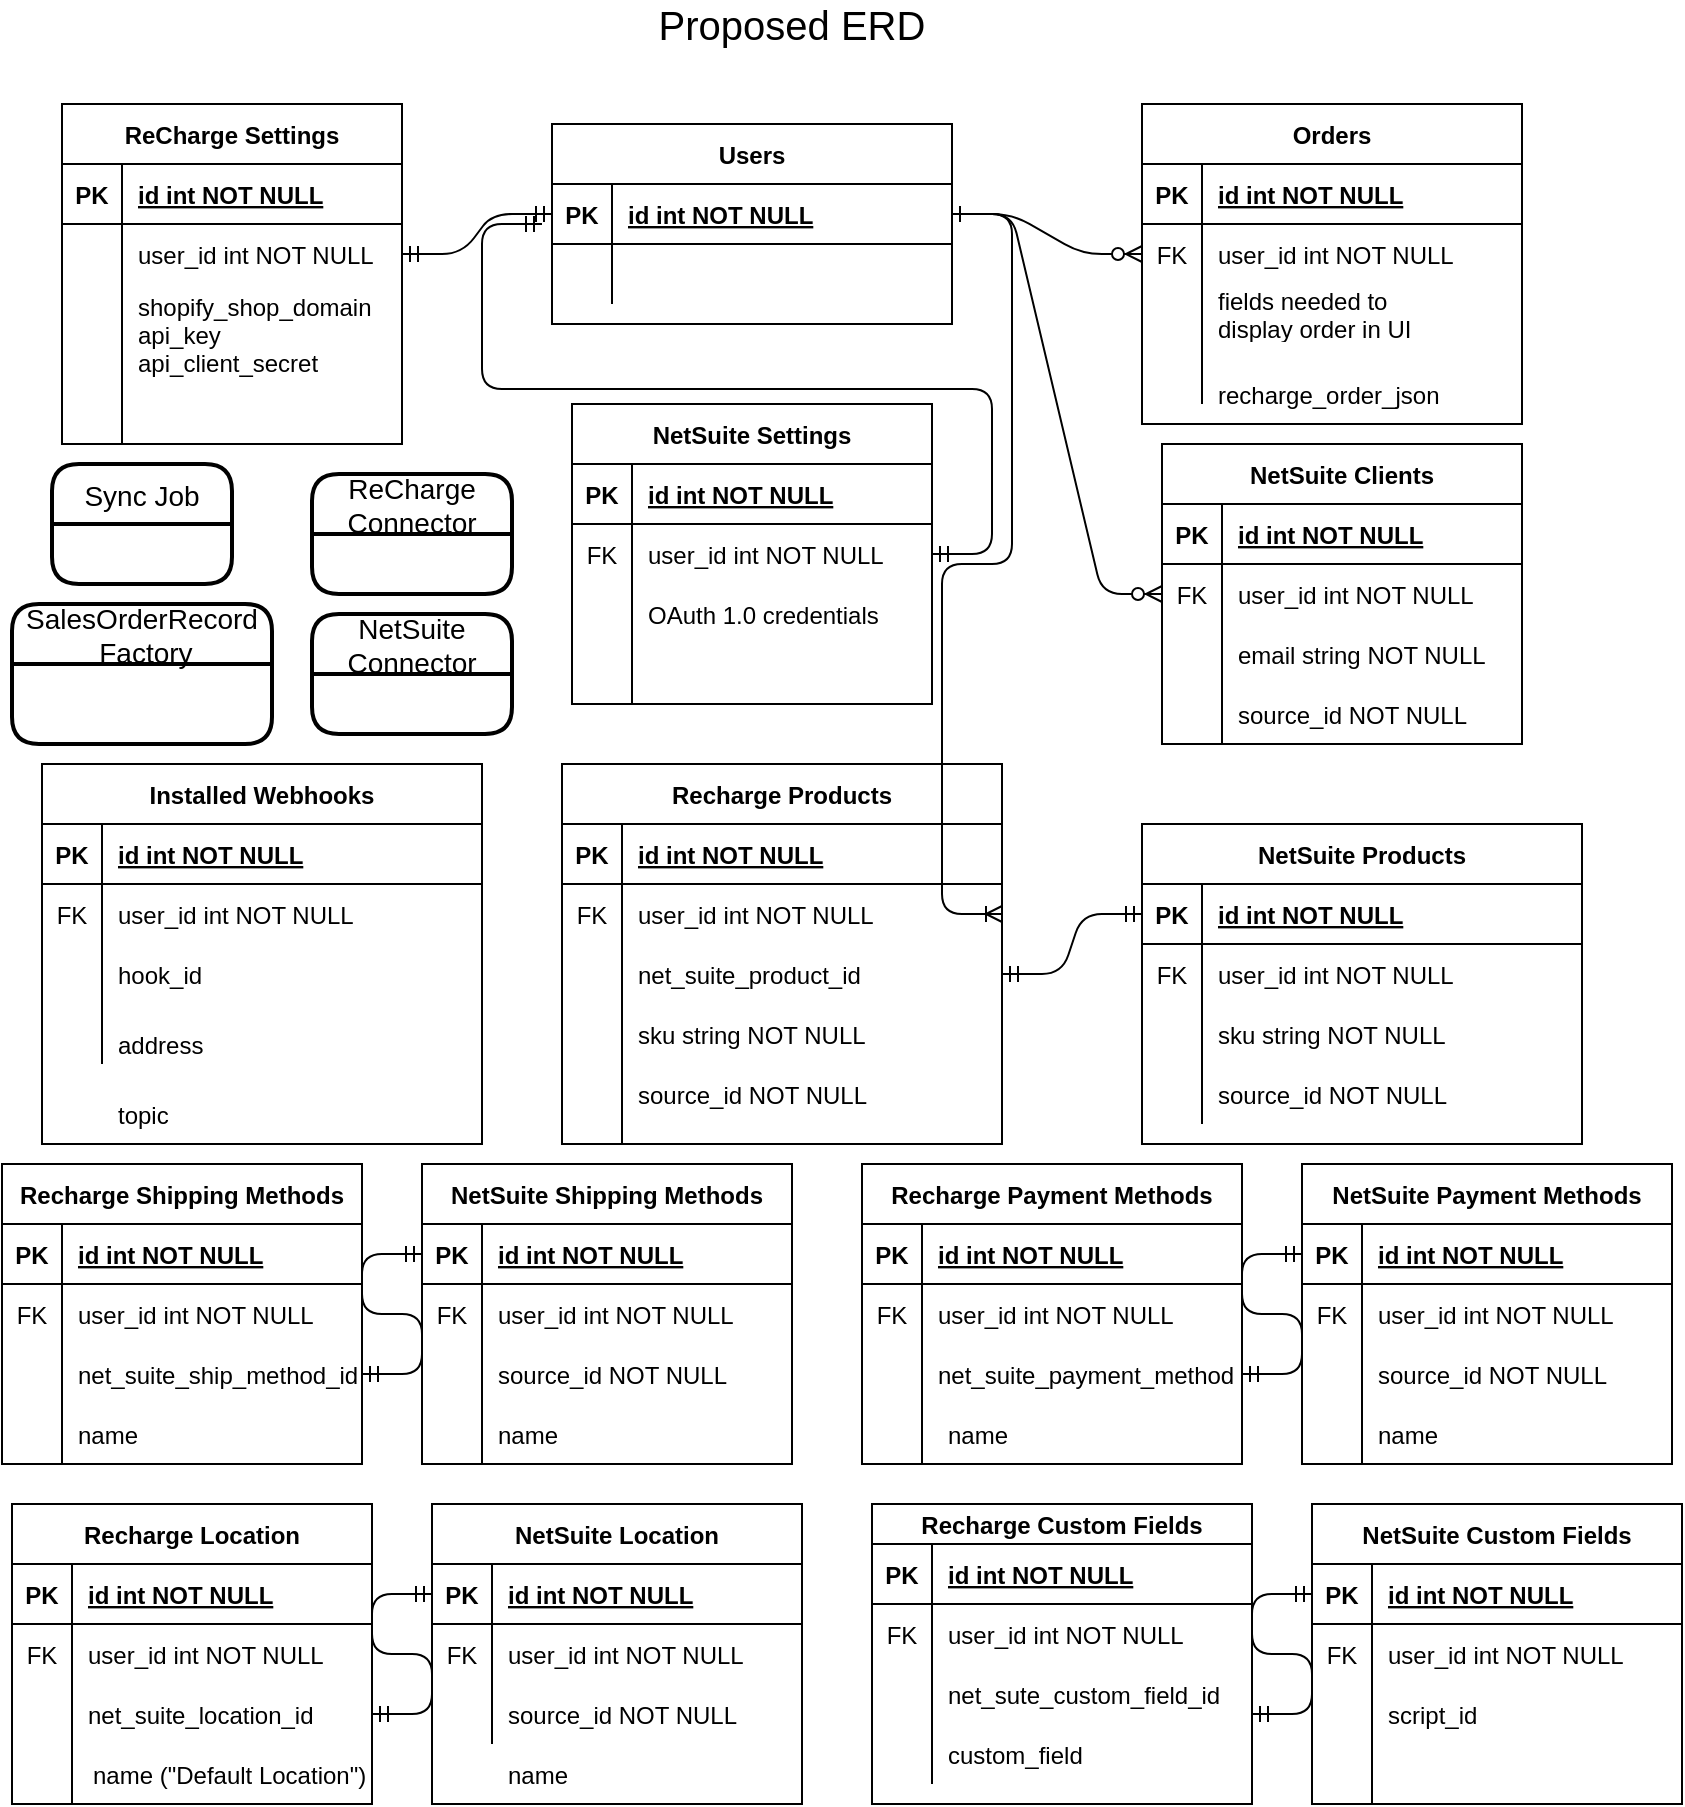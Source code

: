 <mxfile version="14.2.9" type="github">
  <diagram id="R2lEEEUBdFMjLlhIrx00" name="Page-1">
    <mxGraphModel dx="1040" dy="521" grid="1" gridSize="10" guides="1" tooltips="1" connect="1" arrows="1" fold="1" page="1" pageScale="1" pageWidth="850" pageHeight="1100" math="0" shadow="0" extFonts="Permanent Marker^https://fonts.googleapis.com/css?family=Permanent+Marker">
      <root>
        <mxCell id="0" />
        <mxCell id="1" parent="0" />
        <mxCell id="C-vyLk0tnHw3VtMMgP7b-1" value="" style="edgeStyle=entityRelationEdgeStyle;endArrow=ERzeroToMany;startArrow=ERone;endFill=1;startFill=0;" parent="1" source="C-vyLk0tnHw3VtMMgP7b-24" target="C-vyLk0tnHw3VtMMgP7b-6" edge="1">
          <mxGeometry width="100" height="100" relative="1" as="geometry">
            <mxPoint x="580" y="780" as="sourcePoint" />
            <mxPoint x="680" y="680" as="targetPoint" />
          </mxGeometry>
        </mxCell>
        <mxCell id="C-vyLk0tnHw3VtMMgP7b-2" value="Orders" style="shape=table;startSize=30;container=1;collapsible=1;childLayout=tableLayout;fixedRows=1;rowLines=0;fontStyle=1;align=center;resizeLast=1;" parent="1" vertex="1">
          <mxGeometry x="580" y="80" width="190" height="160" as="geometry" />
        </mxCell>
        <mxCell id="C-vyLk0tnHw3VtMMgP7b-3" value="" style="shape=partialRectangle;collapsible=0;dropTarget=0;pointerEvents=0;fillColor=none;points=[[0,0.5],[1,0.5]];portConstraint=eastwest;top=0;left=0;right=0;bottom=1;" parent="C-vyLk0tnHw3VtMMgP7b-2" vertex="1">
          <mxGeometry y="30" width="190" height="30" as="geometry" />
        </mxCell>
        <mxCell id="C-vyLk0tnHw3VtMMgP7b-4" value="PK" style="shape=partialRectangle;overflow=hidden;connectable=0;fillColor=none;top=0;left=0;bottom=0;right=0;fontStyle=1;" parent="C-vyLk0tnHw3VtMMgP7b-3" vertex="1">
          <mxGeometry width="30" height="30" as="geometry" />
        </mxCell>
        <mxCell id="C-vyLk0tnHw3VtMMgP7b-5" value="id int NOT NULL " style="shape=partialRectangle;overflow=hidden;connectable=0;fillColor=none;top=0;left=0;bottom=0;right=0;align=left;spacingLeft=6;fontStyle=5;" parent="C-vyLk0tnHw3VtMMgP7b-3" vertex="1">
          <mxGeometry x="30" width="160" height="30" as="geometry" />
        </mxCell>
        <mxCell id="C-vyLk0tnHw3VtMMgP7b-6" value="" style="shape=partialRectangle;collapsible=0;dropTarget=0;pointerEvents=0;fillColor=none;points=[[0,0.5],[1,0.5]];portConstraint=eastwest;top=0;left=0;right=0;bottom=0;" parent="C-vyLk0tnHw3VtMMgP7b-2" vertex="1">
          <mxGeometry y="60" width="190" height="30" as="geometry" />
        </mxCell>
        <mxCell id="C-vyLk0tnHw3VtMMgP7b-7" value="FK" style="shape=partialRectangle;overflow=hidden;connectable=0;fillColor=none;top=0;left=0;bottom=0;right=0;" parent="C-vyLk0tnHw3VtMMgP7b-6" vertex="1">
          <mxGeometry width="30" height="30" as="geometry" />
        </mxCell>
        <mxCell id="C-vyLk0tnHw3VtMMgP7b-8" value="user_id int NOT NULL" style="shape=partialRectangle;overflow=hidden;connectable=0;fillColor=none;top=0;left=0;bottom=0;right=0;align=left;spacingLeft=6;" parent="C-vyLk0tnHw3VtMMgP7b-6" vertex="1">
          <mxGeometry x="30" width="160" height="30" as="geometry" />
        </mxCell>
        <mxCell id="C-vyLk0tnHw3VtMMgP7b-9" value="" style="shape=partialRectangle;collapsible=0;dropTarget=0;pointerEvents=0;fillColor=none;points=[[0,0.5],[1,0.5]];portConstraint=eastwest;top=0;left=0;right=0;bottom=0;" parent="C-vyLk0tnHw3VtMMgP7b-2" vertex="1">
          <mxGeometry y="90" width="190" height="60" as="geometry" />
        </mxCell>
        <mxCell id="C-vyLk0tnHw3VtMMgP7b-10" value="" style="shape=partialRectangle;overflow=hidden;connectable=0;fillColor=none;top=0;left=0;bottom=0;right=0;" parent="C-vyLk0tnHw3VtMMgP7b-9" vertex="1">
          <mxGeometry width="30" height="60" as="geometry" />
        </mxCell>
        <mxCell id="C-vyLk0tnHw3VtMMgP7b-11" value="" style="shape=partialRectangle;overflow=hidden;connectable=0;fillColor=none;top=0;left=0;bottom=0;right=0;align=left;spacingLeft=6;" parent="C-vyLk0tnHw3VtMMgP7b-9" vertex="1">
          <mxGeometry x="30" width="160" height="60" as="geometry" />
        </mxCell>
        <mxCell id="C-vyLk0tnHw3VtMMgP7b-23" value="Users" style="shape=table;startSize=30;container=1;collapsible=1;childLayout=tableLayout;fixedRows=1;rowLines=0;fontStyle=1;align=center;resizeLast=1;" parent="1" vertex="1">
          <mxGeometry x="285" y="90" width="200" height="100" as="geometry" />
        </mxCell>
        <mxCell id="C-vyLk0tnHw3VtMMgP7b-24" value="" style="shape=partialRectangle;collapsible=0;dropTarget=0;pointerEvents=0;fillColor=none;points=[[0,0.5],[1,0.5]];portConstraint=eastwest;top=0;left=0;right=0;bottom=1;" parent="C-vyLk0tnHw3VtMMgP7b-23" vertex="1">
          <mxGeometry y="30" width="200" height="30" as="geometry" />
        </mxCell>
        <mxCell id="C-vyLk0tnHw3VtMMgP7b-25" value="PK" style="shape=partialRectangle;overflow=hidden;connectable=0;fillColor=none;top=0;left=0;bottom=0;right=0;fontStyle=1;" parent="C-vyLk0tnHw3VtMMgP7b-24" vertex="1">
          <mxGeometry width="30" height="30" as="geometry" />
        </mxCell>
        <mxCell id="C-vyLk0tnHw3VtMMgP7b-26" value="id int NOT NULL " style="shape=partialRectangle;overflow=hidden;connectable=0;fillColor=none;top=0;left=0;bottom=0;right=0;align=left;spacingLeft=6;fontStyle=5;" parent="C-vyLk0tnHw3VtMMgP7b-24" vertex="1">
          <mxGeometry x="30" width="170" height="30" as="geometry" />
        </mxCell>
        <mxCell id="C-vyLk0tnHw3VtMMgP7b-27" value="" style="shape=partialRectangle;collapsible=0;dropTarget=0;pointerEvents=0;fillColor=none;points=[[0,0.5],[1,0.5]];portConstraint=eastwest;top=0;left=0;right=0;bottom=0;" parent="C-vyLk0tnHw3VtMMgP7b-23" vertex="1">
          <mxGeometry y="60" width="200" height="30" as="geometry" />
        </mxCell>
        <mxCell id="C-vyLk0tnHw3VtMMgP7b-28" value="" style="shape=partialRectangle;overflow=hidden;connectable=0;fillColor=none;top=0;left=0;bottom=0;right=0;" parent="C-vyLk0tnHw3VtMMgP7b-27" vertex="1">
          <mxGeometry width="30" height="30" as="geometry" />
        </mxCell>
        <mxCell id="C-vyLk0tnHw3VtMMgP7b-29" value="" style="shape=partialRectangle;overflow=hidden;connectable=0;fillColor=none;top=0;left=0;bottom=0;right=0;align=left;spacingLeft=6;" parent="C-vyLk0tnHw3VtMMgP7b-27" vertex="1">
          <mxGeometry x="30" width="170" height="30" as="geometry" />
        </mxCell>
        <mxCell id="fILEbY4QLdogl8h6JTjj-5" value="Recharge Products" style="shape=table;startSize=30;container=1;collapsible=1;childLayout=tableLayout;fixedRows=1;rowLines=0;fontStyle=1;align=center;resizeLast=1;" parent="1" vertex="1">
          <mxGeometry x="290" y="410" width="220" height="190" as="geometry" />
        </mxCell>
        <mxCell id="fILEbY4QLdogl8h6JTjj-6" value="" style="shape=partialRectangle;collapsible=0;dropTarget=0;pointerEvents=0;fillColor=none;top=0;left=0;bottom=1;right=0;points=[[0,0.5],[1,0.5]];portConstraint=eastwest;" parent="fILEbY4QLdogl8h6JTjj-5" vertex="1">
          <mxGeometry y="30" width="220" height="30" as="geometry" />
        </mxCell>
        <mxCell id="fILEbY4QLdogl8h6JTjj-7" value="PK" style="shape=partialRectangle;connectable=0;fillColor=none;top=0;left=0;bottom=0;right=0;fontStyle=1;overflow=hidden;" parent="fILEbY4QLdogl8h6JTjj-6" vertex="1">
          <mxGeometry width="30" height="30" as="geometry" />
        </mxCell>
        <mxCell id="fILEbY4QLdogl8h6JTjj-8" value="id int NOT NULL" style="shape=partialRectangle;connectable=0;fillColor=none;top=0;left=0;bottom=0;right=0;align=left;spacingLeft=6;fontStyle=5;overflow=hidden;" parent="fILEbY4QLdogl8h6JTjj-6" vertex="1">
          <mxGeometry x="30" width="190" height="30" as="geometry" />
        </mxCell>
        <mxCell id="fILEbY4QLdogl8h6JTjj-12" value="" style="shape=partialRectangle;collapsible=0;dropTarget=0;pointerEvents=0;fillColor=none;top=0;left=0;bottom=0;right=0;points=[[0,0.5],[1,0.5]];portConstraint=eastwest;" parent="fILEbY4QLdogl8h6JTjj-5" vertex="1">
          <mxGeometry y="60" width="220" height="30" as="geometry" />
        </mxCell>
        <mxCell id="fILEbY4QLdogl8h6JTjj-13" value="FK" style="shape=partialRectangle;connectable=0;fillColor=none;top=0;left=0;bottom=0;right=0;editable=1;overflow=hidden;" parent="fILEbY4QLdogl8h6JTjj-12" vertex="1">
          <mxGeometry width="30" height="30" as="geometry" />
        </mxCell>
        <mxCell id="fILEbY4QLdogl8h6JTjj-14" value="user_id int NOT NULL" style="shape=partialRectangle;connectable=0;fillColor=none;top=0;left=0;bottom=0;right=0;align=left;spacingLeft=6;overflow=hidden;" parent="fILEbY4QLdogl8h6JTjj-12" vertex="1">
          <mxGeometry x="30" width="190" height="30" as="geometry" />
        </mxCell>
        <mxCell id="fILEbY4QLdogl8h6JTjj-9" value="" style="shape=partialRectangle;collapsible=0;dropTarget=0;pointerEvents=0;fillColor=none;top=0;left=0;bottom=0;right=0;points=[[0,0.5],[1,0.5]];portConstraint=eastwest;" parent="fILEbY4QLdogl8h6JTjj-5" vertex="1">
          <mxGeometry y="90" width="220" height="30" as="geometry" />
        </mxCell>
        <mxCell id="fILEbY4QLdogl8h6JTjj-10" value="" style="shape=partialRectangle;connectable=0;fillColor=none;top=0;left=0;bottom=0;right=0;editable=1;overflow=hidden;" parent="fILEbY4QLdogl8h6JTjj-9" vertex="1">
          <mxGeometry width="30" height="30" as="geometry" />
        </mxCell>
        <mxCell id="fILEbY4QLdogl8h6JTjj-11" value="net_suite_product_id" style="shape=partialRectangle;connectable=0;fillColor=none;top=0;left=0;bottom=0;right=0;align=left;spacingLeft=6;overflow=hidden;" parent="fILEbY4QLdogl8h6JTjj-9" vertex="1">
          <mxGeometry x="30" width="190" height="30" as="geometry" />
        </mxCell>
        <mxCell id="fILEbY4QLdogl8h6JTjj-15" value="" style="shape=partialRectangle;collapsible=0;dropTarget=0;pointerEvents=0;fillColor=none;top=0;left=0;bottom=0;right=0;points=[[0,0.5],[1,0.5]];portConstraint=eastwest;" parent="fILEbY4QLdogl8h6JTjj-5" vertex="1">
          <mxGeometry y="120" width="220" height="70" as="geometry" />
        </mxCell>
        <mxCell id="fILEbY4QLdogl8h6JTjj-16" value="" style="shape=partialRectangle;connectable=0;fillColor=none;top=0;left=0;bottom=0;right=0;editable=1;overflow=hidden;" parent="fILEbY4QLdogl8h6JTjj-15" vertex="1">
          <mxGeometry width="30" height="70" as="geometry" />
        </mxCell>
        <mxCell id="fILEbY4QLdogl8h6JTjj-17" value="" style="shape=partialRectangle;connectable=0;fillColor=none;top=0;left=0;bottom=0;right=0;align=left;spacingLeft=6;overflow=hidden;" parent="fILEbY4QLdogl8h6JTjj-15" vertex="1">
          <mxGeometry x="30" width="190" height="70" as="geometry" />
        </mxCell>
        <mxCell id="fILEbY4QLdogl8h6JTjj-18" value="" style="edgeStyle=entityRelationEdgeStyle;fontSize=12;html=1;endArrow=ERmandOne;startArrow=ERmandOne;exitX=1;exitY=0.5;exitDx=0;exitDy=0;entryX=0;entryY=0.5;entryDx=0;entryDy=0;" parent="1" source="fILEbY4QLdogl8h6JTjj-9" target="cr66vIyCf1TcJdTp-_-8-4" edge="1">
          <mxGeometry width="100" height="100" relative="1" as="geometry">
            <mxPoint x="550" y="510" as="sourcePoint" />
            <mxPoint x="600" y="360" as="targetPoint" />
          </mxGeometry>
        </mxCell>
        <mxCell id="fILEbY4QLdogl8h6JTjj-19" value="" style="edgeStyle=entityRelationEdgeStyle;fontSize=12;html=1;endArrow=ERoneToMany;exitX=1;exitY=0.5;exitDx=0;exitDy=0;entryX=1;entryY=0.5;entryDx=0;entryDy=0;" parent="1" source="C-vyLk0tnHw3VtMMgP7b-24" target="fILEbY4QLdogl8h6JTjj-12" edge="1">
          <mxGeometry width="100" height="100" relative="1" as="geometry">
            <mxPoint x="240" y="570" as="sourcePoint" />
            <mxPoint x="340" y="470" as="targetPoint" />
          </mxGeometry>
        </mxCell>
        <mxCell id="fILEbY4QLdogl8h6JTjj-21" value="ReCharge Settings" style="shape=table;startSize=30;container=1;collapsible=1;childLayout=tableLayout;fixedRows=1;rowLines=0;fontStyle=1;align=center;resizeLast=1;" parent="1" vertex="1">
          <mxGeometry x="40" y="80" width="170" height="170" as="geometry" />
        </mxCell>
        <mxCell id="fILEbY4QLdogl8h6JTjj-22" value="" style="shape=partialRectangle;collapsible=0;dropTarget=0;pointerEvents=0;fillColor=none;top=0;left=0;bottom=1;right=0;points=[[0,0.5],[1,0.5]];portConstraint=eastwest;" parent="fILEbY4QLdogl8h6JTjj-21" vertex="1">
          <mxGeometry y="30" width="170" height="30" as="geometry" />
        </mxCell>
        <mxCell id="fILEbY4QLdogl8h6JTjj-23" value="PK" style="shape=partialRectangle;connectable=0;fillColor=none;top=0;left=0;bottom=0;right=0;fontStyle=1;overflow=hidden;" parent="fILEbY4QLdogl8h6JTjj-22" vertex="1">
          <mxGeometry width="30" height="30" as="geometry" />
        </mxCell>
        <mxCell id="fILEbY4QLdogl8h6JTjj-24" value="id int NOT NULL" style="shape=partialRectangle;connectable=0;fillColor=none;top=0;left=0;bottom=0;right=0;align=left;spacingLeft=6;fontStyle=5;overflow=hidden;" parent="fILEbY4QLdogl8h6JTjj-22" vertex="1">
          <mxGeometry x="30" width="140" height="30" as="geometry" />
        </mxCell>
        <mxCell id="fILEbY4QLdogl8h6JTjj-25" value="" style="shape=partialRectangle;collapsible=0;dropTarget=0;pointerEvents=0;fillColor=none;top=0;left=0;bottom=0;right=0;points=[[0,0.5],[1,0.5]];portConstraint=eastwest;" parent="fILEbY4QLdogl8h6JTjj-21" vertex="1">
          <mxGeometry y="60" width="170" height="30" as="geometry" />
        </mxCell>
        <mxCell id="fILEbY4QLdogl8h6JTjj-26" value="" style="shape=partialRectangle;connectable=0;fillColor=none;top=0;left=0;bottom=0;right=0;editable=1;overflow=hidden;" parent="fILEbY4QLdogl8h6JTjj-25" vertex="1">
          <mxGeometry width="30" height="30" as="geometry" />
        </mxCell>
        <mxCell id="fILEbY4QLdogl8h6JTjj-27" value="user_id int NOT NULL" style="shape=partialRectangle;connectable=0;fillColor=none;top=0;left=0;bottom=0;right=0;align=left;spacingLeft=6;overflow=hidden;" parent="fILEbY4QLdogl8h6JTjj-25" vertex="1">
          <mxGeometry x="30" width="140" height="30" as="geometry" />
        </mxCell>
        <mxCell id="fILEbY4QLdogl8h6JTjj-28" value="" style="shape=partialRectangle;collapsible=0;dropTarget=0;pointerEvents=0;fillColor=none;top=0;left=0;bottom=0;right=0;points=[[0,0.5],[1,0.5]];portConstraint=eastwest;" parent="fILEbY4QLdogl8h6JTjj-21" vertex="1">
          <mxGeometry y="90" width="170" height="50" as="geometry" />
        </mxCell>
        <mxCell id="fILEbY4QLdogl8h6JTjj-29" value="" style="shape=partialRectangle;connectable=0;fillColor=none;top=0;left=0;bottom=0;right=0;editable=1;overflow=hidden;" parent="fILEbY4QLdogl8h6JTjj-28" vertex="1">
          <mxGeometry width="30" height="50" as="geometry" />
        </mxCell>
        <mxCell id="fILEbY4QLdogl8h6JTjj-30" value="shopify_shop_domain&#xa;api_key&#xa;api_client_secret" style="shape=partialRectangle;connectable=0;fillColor=none;top=0;left=0;bottom=0;right=0;align=left;spacingLeft=6;overflow=hidden;" parent="fILEbY4QLdogl8h6JTjj-28" vertex="1">
          <mxGeometry x="30" width="140" height="50" as="geometry" />
        </mxCell>
        <mxCell id="fILEbY4QLdogl8h6JTjj-31" value="" style="shape=partialRectangle;collapsible=0;dropTarget=0;pointerEvents=0;fillColor=none;top=0;left=0;bottom=0;right=0;points=[[0,0.5],[1,0.5]];portConstraint=eastwest;" parent="fILEbY4QLdogl8h6JTjj-21" vertex="1">
          <mxGeometry y="140" width="170" height="30" as="geometry" />
        </mxCell>
        <mxCell id="fILEbY4QLdogl8h6JTjj-32" value="" style="shape=partialRectangle;connectable=0;fillColor=none;top=0;left=0;bottom=0;right=0;editable=1;overflow=hidden;" parent="fILEbY4QLdogl8h6JTjj-31" vertex="1">
          <mxGeometry width="30" height="30" as="geometry" />
        </mxCell>
        <mxCell id="fILEbY4QLdogl8h6JTjj-33" value="" style="shape=partialRectangle;connectable=0;fillColor=none;top=0;left=0;bottom=0;right=0;align=left;spacingLeft=6;overflow=hidden;" parent="fILEbY4QLdogl8h6JTjj-31" vertex="1">
          <mxGeometry x="30" width="140" height="30" as="geometry" />
        </mxCell>
        <mxCell id="fILEbY4QLdogl8h6JTjj-34" value="NetSuite Settings" style="shape=table;startSize=30;container=1;collapsible=1;childLayout=tableLayout;fixedRows=1;rowLines=0;fontStyle=1;align=center;resizeLast=1;" parent="1" vertex="1">
          <mxGeometry x="295" y="230" width="180" height="150" as="geometry" />
        </mxCell>
        <mxCell id="fILEbY4QLdogl8h6JTjj-35" value="" style="shape=partialRectangle;collapsible=0;dropTarget=0;pointerEvents=0;fillColor=none;top=0;left=0;bottom=1;right=0;points=[[0,0.5],[1,0.5]];portConstraint=eastwest;" parent="fILEbY4QLdogl8h6JTjj-34" vertex="1">
          <mxGeometry y="30" width="180" height="30" as="geometry" />
        </mxCell>
        <mxCell id="fILEbY4QLdogl8h6JTjj-36" value="PK" style="shape=partialRectangle;connectable=0;fillColor=none;top=0;left=0;bottom=0;right=0;fontStyle=1;overflow=hidden;" parent="fILEbY4QLdogl8h6JTjj-35" vertex="1">
          <mxGeometry width="30" height="30" as="geometry" />
        </mxCell>
        <mxCell id="fILEbY4QLdogl8h6JTjj-37" value="id int NOT NULL" style="shape=partialRectangle;connectable=0;fillColor=none;top=0;left=0;bottom=0;right=0;align=left;spacingLeft=6;fontStyle=5;overflow=hidden;" parent="fILEbY4QLdogl8h6JTjj-35" vertex="1">
          <mxGeometry x="30" width="150" height="30" as="geometry" />
        </mxCell>
        <mxCell id="fILEbY4QLdogl8h6JTjj-38" value="" style="shape=partialRectangle;collapsible=0;dropTarget=0;pointerEvents=0;fillColor=none;top=0;left=0;bottom=0;right=0;points=[[0,0.5],[1,0.5]];portConstraint=eastwest;" parent="fILEbY4QLdogl8h6JTjj-34" vertex="1">
          <mxGeometry y="60" width="180" height="30" as="geometry" />
        </mxCell>
        <mxCell id="fILEbY4QLdogl8h6JTjj-39" value="FK" style="shape=partialRectangle;connectable=0;fillColor=none;top=0;left=0;bottom=0;right=0;editable=1;overflow=hidden;" parent="fILEbY4QLdogl8h6JTjj-38" vertex="1">
          <mxGeometry width="30" height="30" as="geometry" />
        </mxCell>
        <mxCell id="fILEbY4QLdogl8h6JTjj-40" value="user_id int NOT NULL" style="shape=partialRectangle;connectable=0;fillColor=none;top=0;left=0;bottom=0;right=0;align=left;spacingLeft=6;overflow=hidden;" parent="fILEbY4QLdogl8h6JTjj-38" vertex="1">
          <mxGeometry x="30" width="150" height="30" as="geometry" />
        </mxCell>
        <mxCell id="fILEbY4QLdogl8h6JTjj-41" value="" style="shape=partialRectangle;collapsible=0;dropTarget=0;pointerEvents=0;fillColor=none;top=0;left=0;bottom=0;right=0;points=[[0,0.5],[1,0.5]];portConstraint=eastwest;" parent="fILEbY4QLdogl8h6JTjj-34" vertex="1">
          <mxGeometry y="90" width="180" height="30" as="geometry" />
        </mxCell>
        <mxCell id="fILEbY4QLdogl8h6JTjj-42" value="" style="shape=partialRectangle;connectable=0;fillColor=none;top=0;left=0;bottom=0;right=0;editable=1;overflow=hidden;" parent="fILEbY4QLdogl8h6JTjj-41" vertex="1">
          <mxGeometry width="30" height="30" as="geometry" />
        </mxCell>
        <mxCell id="fILEbY4QLdogl8h6JTjj-43" value="OAuth 1.0 credentials" style="shape=partialRectangle;connectable=0;fillColor=none;top=0;left=0;bottom=0;right=0;align=left;spacingLeft=6;overflow=hidden;" parent="fILEbY4QLdogl8h6JTjj-41" vertex="1">
          <mxGeometry x="30" width="150" height="30" as="geometry" />
        </mxCell>
        <mxCell id="fILEbY4QLdogl8h6JTjj-44" value="" style="shape=partialRectangle;collapsible=0;dropTarget=0;pointerEvents=0;fillColor=none;top=0;left=0;bottom=0;right=0;points=[[0,0.5],[1,0.5]];portConstraint=eastwest;" parent="fILEbY4QLdogl8h6JTjj-34" vertex="1">
          <mxGeometry y="120" width="180" height="30" as="geometry" />
        </mxCell>
        <mxCell id="fILEbY4QLdogl8h6JTjj-45" value="" style="shape=partialRectangle;connectable=0;fillColor=none;top=0;left=0;bottom=0;right=0;editable=1;overflow=hidden;" parent="fILEbY4QLdogl8h6JTjj-44" vertex="1">
          <mxGeometry width="30" height="30" as="geometry" />
        </mxCell>
        <mxCell id="fILEbY4QLdogl8h6JTjj-46" value="" style="shape=partialRectangle;connectable=0;fillColor=none;top=0;left=0;bottom=0;right=0;align=left;spacingLeft=6;overflow=hidden;" parent="fILEbY4QLdogl8h6JTjj-44" vertex="1">
          <mxGeometry x="30" width="150" height="30" as="geometry" />
        </mxCell>
        <mxCell id="fILEbY4QLdogl8h6JTjj-48" value="" style="edgeStyle=entityRelationEdgeStyle;fontSize=12;html=1;endArrow=ERmandOne;startArrow=ERmandOne;entryX=0;entryY=0.5;entryDx=0;entryDy=0;exitX=1;exitY=0.5;exitDx=0;exitDy=0;" parent="1" source="fILEbY4QLdogl8h6JTjj-25" target="C-vyLk0tnHw3VtMMgP7b-24" edge="1">
          <mxGeometry width="100" height="100" relative="1" as="geometry">
            <mxPoint x="220" y="160" as="sourcePoint" />
            <mxPoint x="270" y="160" as="targetPoint" />
          </mxGeometry>
        </mxCell>
        <mxCell id="fILEbY4QLdogl8h6JTjj-51" value="" style="edgeStyle=entityRelationEdgeStyle;fontSize=12;html=1;endArrow=ERmandOne;startArrow=ERmandOne;exitX=1;exitY=0.5;exitDx=0;exitDy=0;" parent="1" source="fILEbY4QLdogl8h6JTjj-38" edge="1">
          <mxGeometry width="100" height="100" relative="1" as="geometry">
            <mxPoint x="150" y="300" as="sourcePoint" />
            <mxPoint x="280" y="140" as="targetPoint" />
          </mxGeometry>
        </mxCell>
        <mxCell id="fILEbY4QLdogl8h6JTjj-56" value="Sync Job" style="swimlane;childLayout=stackLayout;horizontal=1;startSize=30;horizontalStack=0;rounded=1;fontSize=14;fontStyle=0;strokeWidth=2;resizeParent=0;resizeLast=1;shadow=0;dashed=0;align=center;" parent="1" vertex="1">
          <mxGeometry x="35" y="260" width="90" height="60" as="geometry" />
        </mxCell>
        <mxCell id="fILEbY4QLdogl8h6JTjj-58" value="SalesOrderRecord&#xa; Factory" style="swimlane;childLayout=stackLayout;horizontal=1;startSize=30;horizontalStack=0;rounded=1;fontSize=14;fontStyle=0;strokeWidth=2;resizeParent=0;resizeLast=1;shadow=0;dashed=0;align=center;" parent="1" vertex="1">
          <mxGeometry x="15" y="330" width="130" height="70" as="geometry" />
        </mxCell>
        <mxCell id="fILEbY4QLdogl8h6JTjj-64" value="ReCharge &#xa;Connector" style="swimlane;childLayout=stackLayout;horizontal=1;startSize=30;horizontalStack=0;rounded=1;fontSize=14;fontStyle=0;strokeWidth=2;resizeParent=0;resizeLast=1;shadow=0;dashed=0;align=center;" parent="1" vertex="1">
          <mxGeometry x="165" y="265" width="100" height="60" as="geometry" />
        </mxCell>
        <mxCell id="fILEbY4QLdogl8h6JTjj-66" value="NetSuite &#xa;Connector" style="swimlane;childLayout=stackLayout;horizontal=1;startSize=30;horizontalStack=0;rounded=1;fontSize=14;fontStyle=0;strokeWidth=2;resizeParent=0;resizeLast=1;shadow=0;dashed=0;align=center;" parent="1" vertex="1">
          <mxGeometry x="165" y="335" width="100" height="60" as="geometry" />
        </mxCell>
        <mxCell id="S7PIhkLWXiGenwCNvrFs-2" value="Proposed ERD" style="text;html=1;strokeColor=none;fillColor=none;align=center;verticalAlign=middle;whiteSpace=wrap;rounded=0;fontSize=20;" parent="1" vertex="1">
          <mxGeometry x="270" y="30" width="270" height="20" as="geometry" />
        </mxCell>
        <mxCell id="cr66vIyCf1TcJdTp-_-8-3" value="NetSuite Products" style="shape=table;startSize=30;container=1;collapsible=1;childLayout=tableLayout;fixedRows=1;rowLines=0;fontStyle=1;align=center;resizeLast=1;" vertex="1" parent="1">
          <mxGeometry x="580" y="440" width="220" height="160" as="geometry" />
        </mxCell>
        <mxCell id="cr66vIyCf1TcJdTp-_-8-4" value="" style="shape=partialRectangle;collapsible=0;dropTarget=0;pointerEvents=0;fillColor=none;top=0;left=0;bottom=1;right=0;points=[[0,0.5],[1,0.5]];portConstraint=eastwest;" vertex="1" parent="cr66vIyCf1TcJdTp-_-8-3">
          <mxGeometry y="30" width="220" height="30" as="geometry" />
        </mxCell>
        <mxCell id="cr66vIyCf1TcJdTp-_-8-5" value="PK" style="shape=partialRectangle;connectable=0;fillColor=none;top=0;left=0;bottom=0;right=0;fontStyle=1;overflow=hidden;" vertex="1" parent="cr66vIyCf1TcJdTp-_-8-4">
          <mxGeometry width="30" height="30" as="geometry" />
        </mxCell>
        <mxCell id="cr66vIyCf1TcJdTp-_-8-6" value="id int NOT NULL" style="shape=partialRectangle;connectable=0;fillColor=none;top=0;left=0;bottom=0;right=0;align=left;spacingLeft=6;fontStyle=5;overflow=hidden;" vertex="1" parent="cr66vIyCf1TcJdTp-_-8-4">
          <mxGeometry x="30" width="190" height="30" as="geometry" />
        </mxCell>
        <mxCell id="cr66vIyCf1TcJdTp-_-8-7" value="" style="shape=partialRectangle;collapsible=0;dropTarget=0;pointerEvents=0;fillColor=none;top=0;left=0;bottom=0;right=0;points=[[0,0.5],[1,0.5]];portConstraint=eastwest;" vertex="1" parent="cr66vIyCf1TcJdTp-_-8-3">
          <mxGeometry y="60" width="220" height="30" as="geometry" />
        </mxCell>
        <mxCell id="cr66vIyCf1TcJdTp-_-8-8" value="FK" style="shape=partialRectangle;connectable=0;fillColor=none;top=0;left=0;bottom=0;right=0;editable=1;overflow=hidden;" vertex="1" parent="cr66vIyCf1TcJdTp-_-8-7">
          <mxGeometry width="30" height="30" as="geometry" />
        </mxCell>
        <mxCell id="cr66vIyCf1TcJdTp-_-8-9" value="user_id int NOT NULL" style="shape=partialRectangle;connectable=0;fillColor=none;top=0;left=0;bottom=0;right=0;align=left;spacingLeft=6;overflow=hidden;" vertex="1" parent="cr66vIyCf1TcJdTp-_-8-7">
          <mxGeometry x="30" width="190" height="30" as="geometry" />
        </mxCell>
        <mxCell id="cr66vIyCf1TcJdTp-_-8-10" value="" style="shape=partialRectangle;collapsible=0;dropTarget=0;pointerEvents=0;fillColor=none;top=0;left=0;bottom=0;right=0;points=[[0,0.5],[1,0.5]];portConstraint=eastwest;" vertex="1" parent="cr66vIyCf1TcJdTp-_-8-3">
          <mxGeometry y="90" width="220" height="30" as="geometry" />
        </mxCell>
        <mxCell id="cr66vIyCf1TcJdTp-_-8-11" value="" style="shape=partialRectangle;connectable=0;fillColor=none;top=0;left=0;bottom=0;right=0;editable=1;overflow=hidden;" vertex="1" parent="cr66vIyCf1TcJdTp-_-8-10">
          <mxGeometry width="30" height="30" as="geometry" />
        </mxCell>
        <mxCell id="cr66vIyCf1TcJdTp-_-8-12" value="sku string NOT NULL" style="shape=partialRectangle;connectable=0;fillColor=none;top=0;left=0;bottom=0;right=0;align=left;spacingLeft=6;overflow=hidden;" vertex="1" parent="cr66vIyCf1TcJdTp-_-8-10">
          <mxGeometry x="30" width="190" height="30" as="geometry" />
        </mxCell>
        <mxCell id="cr66vIyCf1TcJdTp-_-8-13" value="" style="shape=partialRectangle;collapsible=0;dropTarget=0;pointerEvents=0;fillColor=none;top=0;left=0;bottom=0;right=0;points=[[0,0.5],[1,0.5]];portConstraint=eastwest;" vertex="1" parent="cr66vIyCf1TcJdTp-_-8-3">
          <mxGeometry y="120" width="220" height="30" as="geometry" />
        </mxCell>
        <mxCell id="cr66vIyCf1TcJdTp-_-8-14" value="" style="shape=partialRectangle;connectable=0;fillColor=none;top=0;left=0;bottom=0;right=0;editable=1;overflow=hidden;" vertex="1" parent="cr66vIyCf1TcJdTp-_-8-13">
          <mxGeometry width="30" height="30" as="geometry" />
        </mxCell>
        <mxCell id="cr66vIyCf1TcJdTp-_-8-15" value="" style="shape=partialRectangle;connectable=0;fillColor=none;top=0;left=0;bottom=0;right=0;align=left;spacingLeft=6;overflow=hidden;" vertex="1" parent="cr66vIyCf1TcJdTp-_-8-13">
          <mxGeometry x="30" width="190" height="30" as="geometry" />
        </mxCell>
        <mxCell id="cr66vIyCf1TcJdTp-_-8-16" value="sku string NOT NULL" style="shape=partialRectangle;connectable=0;fillColor=none;top=0;left=0;bottom=0;right=0;align=left;spacingLeft=6;overflow=hidden;" vertex="1" parent="1">
          <mxGeometry x="320" y="530" width="190" height="30" as="geometry" />
        </mxCell>
        <mxCell id="cr66vIyCf1TcJdTp-_-8-17" value="NetSuite Clients" style="shape=table;startSize=30;container=1;collapsible=1;childLayout=tableLayout;fixedRows=1;rowLines=0;fontStyle=1;align=center;resizeLast=1;" vertex="1" parent="1">
          <mxGeometry x="590" y="250" width="180" height="150" as="geometry" />
        </mxCell>
        <mxCell id="cr66vIyCf1TcJdTp-_-8-18" value="" style="shape=partialRectangle;collapsible=0;dropTarget=0;pointerEvents=0;fillColor=none;top=0;left=0;bottom=1;right=0;points=[[0,0.5],[1,0.5]];portConstraint=eastwest;" vertex="1" parent="cr66vIyCf1TcJdTp-_-8-17">
          <mxGeometry y="30" width="180" height="30" as="geometry" />
        </mxCell>
        <mxCell id="cr66vIyCf1TcJdTp-_-8-19" value="PK" style="shape=partialRectangle;connectable=0;fillColor=none;top=0;left=0;bottom=0;right=0;fontStyle=1;overflow=hidden;" vertex="1" parent="cr66vIyCf1TcJdTp-_-8-18">
          <mxGeometry width="30" height="30" as="geometry" />
        </mxCell>
        <mxCell id="cr66vIyCf1TcJdTp-_-8-20" value="id int NOT NULL" style="shape=partialRectangle;connectable=0;fillColor=none;top=0;left=0;bottom=0;right=0;align=left;spacingLeft=6;fontStyle=5;overflow=hidden;" vertex="1" parent="cr66vIyCf1TcJdTp-_-8-18">
          <mxGeometry x="30" width="150" height="30" as="geometry" />
        </mxCell>
        <mxCell id="cr66vIyCf1TcJdTp-_-8-21" value="" style="shape=partialRectangle;collapsible=0;dropTarget=0;pointerEvents=0;fillColor=none;top=0;left=0;bottom=0;right=0;points=[[0,0.5],[1,0.5]];portConstraint=eastwest;" vertex="1" parent="cr66vIyCf1TcJdTp-_-8-17">
          <mxGeometry y="60" width="180" height="30" as="geometry" />
        </mxCell>
        <mxCell id="cr66vIyCf1TcJdTp-_-8-22" value="FK" style="shape=partialRectangle;connectable=0;fillColor=none;top=0;left=0;bottom=0;right=0;editable=1;overflow=hidden;" vertex="1" parent="cr66vIyCf1TcJdTp-_-8-21">
          <mxGeometry width="30" height="30" as="geometry" />
        </mxCell>
        <mxCell id="cr66vIyCf1TcJdTp-_-8-23" value="user_id int NOT NULL" style="shape=partialRectangle;connectable=0;fillColor=none;top=0;left=0;bottom=0;right=0;align=left;spacingLeft=6;overflow=hidden;" vertex="1" parent="cr66vIyCf1TcJdTp-_-8-21">
          <mxGeometry x="30" width="150" height="30" as="geometry" />
        </mxCell>
        <mxCell id="cr66vIyCf1TcJdTp-_-8-24" value="" style="shape=partialRectangle;collapsible=0;dropTarget=0;pointerEvents=0;fillColor=none;top=0;left=0;bottom=0;right=0;points=[[0,0.5],[1,0.5]];portConstraint=eastwest;" vertex="1" parent="cr66vIyCf1TcJdTp-_-8-17">
          <mxGeometry y="90" width="180" height="30" as="geometry" />
        </mxCell>
        <mxCell id="cr66vIyCf1TcJdTp-_-8-25" value="" style="shape=partialRectangle;connectable=0;fillColor=none;top=0;left=0;bottom=0;right=0;editable=1;overflow=hidden;" vertex="1" parent="cr66vIyCf1TcJdTp-_-8-24">
          <mxGeometry width="30" height="30" as="geometry" />
        </mxCell>
        <mxCell id="cr66vIyCf1TcJdTp-_-8-26" value="email string NOT NULL" style="shape=partialRectangle;connectable=0;fillColor=none;top=0;left=0;bottom=0;right=0;align=left;spacingLeft=6;overflow=hidden;" vertex="1" parent="cr66vIyCf1TcJdTp-_-8-24">
          <mxGeometry x="30" width="150" height="30" as="geometry" />
        </mxCell>
        <mxCell id="cr66vIyCf1TcJdTp-_-8-27" value="" style="shape=partialRectangle;collapsible=0;dropTarget=0;pointerEvents=0;fillColor=none;top=0;left=0;bottom=0;right=0;points=[[0,0.5],[1,0.5]];portConstraint=eastwest;" vertex="1" parent="cr66vIyCf1TcJdTp-_-8-17">
          <mxGeometry y="120" width="180" height="30" as="geometry" />
        </mxCell>
        <mxCell id="cr66vIyCf1TcJdTp-_-8-28" value="" style="shape=partialRectangle;connectable=0;fillColor=none;top=0;left=0;bottom=0;right=0;editable=1;overflow=hidden;" vertex="1" parent="cr66vIyCf1TcJdTp-_-8-27">
          <mxGeometry width="30" height="30" as="geometry" />
        </mxCell>
        <mxCell id="cr66vIyCf1TcJdTp-_-8-29" value="" style="shape=partialRectangle;connectable=0;fillColor=none;top=0;left=0;bottom=0;right=0;align=left;spacingLeft=6;overflow=hidden;" vertex="1" parent="cr66vIyCf1TcJdTp-_-8-27">
          <mxGeometry x="30" width="150" height="30" as="geometry" />
        </mxCell>
        <mxCell id="cr66vIyCf1TcJdTp-_-8-30" value="" style="edgeStyle=entityRelationEdgeStyle;endArrow=ERzeroToMany;startArrow=ERone;endFill=1;startFill=0;entryX=0;entryY=0.5;entryDx=0;entryDy=0;" edge="1" parent="1" source="C-vyLk0tnHw3VtMMgP7b-24" target="cr66vIyCf1TcJdTp-_-8-21">
          <mxGeometry width="100" height="100" relative="1" as="geometry">
            <mxPoint x="490" y="140" as="sourcePoint" />
            <mxPoint x="590" y="175" as="targetPoint" />
          </mxGeometry>
        </mxCell>
        <mxCell id="cr66vIyCf1TcJdTp-_-8-31" value="source_id NOT NULL" style="shape=partialRectangle;connectable=0;fillColor=none;top=0;left=0;bottom=0;right=0;align=left;spacingLeft=6;overflow=hidden;" vertex="1" parent="1">
          <mxGeometry x="610" y="560" width="190" height="30" as="geometry" />
        </mxCell>
        <mxCell id="cr66vIyCf1TcJdTp-_-8-32" value="source_id NOT NULL" style="shape=partialRectangle;connectable=0;fillColor=none;top=0;left=0;bottom=0;right=0;align=left;spacingLeft=6;overflow=hidden;" vertex="1" parent="1">
          <mxGeometry x="320" y="560" width="190" height="30" as="geometry" />
        </mxCell>
        <mxCell id="cr66vIyCf1TcJdTp-_-8-33" value="source_id NOT NULL" style="shape=partialRectangle;connectable=0;fillColor=none;top=0;left=0;bottom=0;right=0;align=left;spacingLeft=6;overflow=hidden;" vertex="1" parent="1">
          <mxGeometry x="620" y="370" width="150" height="30" as="geometry" />
        </mxCell>
        <mxCell id="cr66vIyCf1TcJdTp-_-8-35" value="fields needed to &#xa;display order in UI" style="shape=partialRectangle;overflow=hidden;connectable=0;fillColor=none;top=0;left=0;bottom=0;right=0;align=left;spacingLeft=6;" vertex="1" parent="1">
          <mxGeometry x="610" y="170" width="160" height="30" as="geometry" />
        </mxCell>
        <mxCell id="cr66vIyCf1TcJdTp-_-8-36" value="recharge_order_json" style="shape=partialRectangle;overflow=hidden;connectable=0;fillColor=none;top=0;left=0;bottom=0;right=0;align=left;spacingLeft=6;" vertex="1" parent="1">
          <mxGeometry x="610" y="210" width="160" height="30" as="geometry" />
        </mxCell>
        <mxCell id="cr66vIyCf1TcJdTp-_-8-37" value="NetSuite Shipping Methods" style="shape=table;startSize=30;container=1;collapsible=1;childLayout=tableLayout;fixedRows=1;rowLines=0;fontStyle=1;align=center;resizeLast=1;" vertex="1" parent="1">
          <mxGeometry x="220" y="610" width="185" height="150" as="geometry" />
        </mxCell>
        <mxCell id="cr66vIyCf1TcJdTp-_-8-38" value="" style="shape=partialRectangle;collapsible=0;dropTarget=0;pointerEvents=0;fillColor=none;top=0;left=0;bottom=1;right=0;points=[[0,0.5],[1,0.5]];portConstraint=eastwest;" vertex="1" parent="cr66vIyCf1TcJdTp-_-8-37">
          <mxGeometry y="30" width="185" height="30" as="geometry" />
        </mxCell>
        <mxCell id="cr66vIyCf1TcJdTp-_-8-39" value="PK" style="shape=partialRectangle;connectable=0;fillColor=none;top=0;left=0;bottom=0;right=0;fontStyle=1;overflow=hidden;" vertex="1" parent="cr66vIyCf1TcJdTp-_-8-38">
          <mxGeometry width="30" height="30" as="geometry" />
        </mxCell>
        <mxCell id="cr66vIyCf1TcJdTp-_-8-40" value="id int NOT NULL" style="shape=partialRectangle;connectable=0;fillColor=none;top=0;left=0;bottom=0;right=0;align=left;spacingLeft=6;fontStyle=5;overflow=hidden;" vertex="1" parent="cr66vIyCf1TcJdTp-_-8-38">
          <mxGeometry x="30" width="155" height="30" as="geometry" />
        </mxCell>
        <mxCell id="cr66vIyCf1TcJdTp-_-8-41" value="" style="shape=partialRectangle;collapsible=0;dropTarget=0;pointerEvents=0;fillColor=none;top=0;left=0;bottom=0;right=0;points=[[0,0.5],[1,0.5]];portConstraint=eastwest;" vertex="1" parent="cr66vIyCf1TcJdTp-_-8-37">
          <mxGeometry y="60" width="185" height="30" as="geometry" />
        </mxCell>
        <mxCell id="cr66vIyCf1TcJdTp-_-8-42" value="FK" style="shape=partialRectangle;connectable=0;fillColor=none;top=0;left=0;bottom=0;right=0;editable=1;overflow=hidden;" vertex="1" parent="cr66vIyCf1TcJdTp-_-8-41">
          <mxGeometry width="30" height="30" as="geometry" />
        </mxCell>
        <mxCell id="cr66vIyCf1TcJdTp-_-8-43" value="user_id int NOT NULL" style="shape=partialRectangle;connectable=0;fillColor=none;top=0;left=0;bottom=0;right=0;align=left;spacingLeft=6;overflow=hidden;" vertex="1" parent="cr66vIyCf1TcJdTp-_-8-41">
          <mxGeometry x="30" width="155" height="30" as="geometry" />
        </mxCell>
        <mxCell id="cr66vIyCf1TcJdTp-_-8-47" value="" style="shape=partialRectangle;collapsible=0;dropTarget=0;pointerEvents=0;fillColor=none;top=0;left=0;bottom=0;right=0;points=[[0,0.5],[1,0.5]];portConstraint=eastwest;" vertex="1" parent="cr66vIyCf1TcJdTp-_-8-37">
          <mxGeometry y="90" width="185" height="60" as="geometry" />
        </mxCell>
        <mxCell id="cr66vIyCf1TcJdTp-_-8-48" value="" style="shape=partialRectangle;connectable=0;fillColor=none;top=0;left=0;bottom=0;right=0;editable=1;overflow=hidden;" vertex="1" parent="cr66vIyCf1TcJdTp-_-8-47">
          <mxGeometry width="30" height="60" as="geometry" />
        </mxCell>
        <mxCell id="cr66vIyCf1TcJdTp-_-8-49" value="" style="shape=partialRectangle;connectable=0;fillColor=none;top=0;left=0;bottom=0;right=0;align=left;spacingLeft=6;overflow=hidden;" vertex="1" parent="cr66vIyCf1TcJdTp-_-8-47">
          <mxGeometry x="30" width="155" height="60" as="geometry" />
        </mxCell>
        <mxCell id="cr66vIyCf1TcJdTp-_-8-50" value="Recharge Shipping Methods" style="shape=table;startSize=30;container=1;collapsible=1;childLayout=tableLayout;fixedRows=1;rowLines=0;fontStyle=1;align=center;resizeLast=1;" vertex="1" parent="1">
          <mxGeometry x="10" y="610" width="180" height="150" as="geometry" />
        </mxCell>
        <mxCell id="cr66vIyCf1TcJdTp-_-8-51" value="" style="shape=partialRectangle;collapsible=0;dropTarget=0;pointerEvents=0;fillColor=none;top=0;left=0;bottom=1;right=0;points=[[0,0.5],[1,0.5]];portConstraint=eastwest;" vertex="1" parent="cr66vIyCf1TcJdTp-_-8-50">
          <mxGeometry y="30" width="180" height="30" as="geometry" />
        </mxCell>
        <mxCell id="cr66vIyCf1TcJdTp-_-8-52" value="PK" style="shape=partialRectangle;connectable=0;fillColor=none;top=0;left=0;bottom=0;right=0;fontStyle=1;overflow=hidden;" vertex="1" parent="cr66vIyCf1TcJdTp-_-8-51">
          <mxGeometry width="30" height="30" as="geometry" />
        </mxCell>
        <mxCell id="cr66vIyCf1TcJdTp-_-8-53" value="id int NOT NULL" style="shape=partialRectangle;connectable=0;fillColor=none;top=0;left=0;bottom=0;right=0;align=left;spacingLeft=6;fontStyle=5;overflow=hidden;" vertex="1" parent="cr66vIyCf1TcJdTp-_-8-51">
          <mxGeometry x="30" width="150" height="30" as="geometry" />
        </mxCell>
        <mxCell id="cr66vIyCf1TcJdTp-_-8-54" value="" style="shape=partialRectangle;collapsible=0;dropTarget=0;pointerEvents=0;fillColor=none;top=0;left=0;bottom=0;right=0;points=[[0,0.5],[1,0.5]];portConstraint=eastwest;" vertex="1" parent="cr66vIyCf1TcJdTp-_-8-50">
          <mxGeometry y="60" width="180" height="30" as="geometry" />
        </mxCell>
        <mxCell id="cr66vIyCf1TcJdTp-_-8-55" value="FK" style="shape=partialRectangle;connectable=0;fillColor=none;top=0;left=0;bottom=0;right=0;editable=1;overflow=hidden;" vertex="1" parent="cr66vIyCf1TcJdTp-_-8-54">
          <mxGeometry width="30" height="30" as="geometry" />
        </mxCell>
        <mxCell id="cr66vIyCf1TcJdTp-_-8-56" value="user_id int NOT NULL" style="shape=partialRectangle;connectable=0;fillColor=none;top=0;left=0;bottom=0;right=0;align=left;spacingLeft=6;overflow=hidden;" vertex="1" parent="cr66vIyCf1TcJdTp-_-8-54">
          <mxGeometry x="30" width="150" height="30" as="geometry" />
        </mxCell>
        <mxCell id="cr66vIyCf1TcJdTp-_-8-57" value="" style="shape=partialRectangle;collapsible=0;dropTarget=0;pointerEvents=0;fillColor=none;top=0;left=0;bottom=0;right=0;points=[[0,0.5],[1,0.5]];portConstraint=eastwest;" vertex="1" parent="cr66vIyCf1TcJdTp-_-8-50">
          <mxGeometry y="90" width="180" height="30" as="geometry" />
        </mxCell>
        <mxCell id="cr66vIyCf1TcJdTp-_-8-58" value="" style="shape=partialRectangle;connectable=0;fillColor=none;top=0;left=0;bottom=0;right=0;editable=1;overflow=hidden;" vertex="1" parent="cr66vIyCf1TcJdTp-_-8-57">
          <mxGeometry width="30" height="30" as="geometry" />
        </mxCell>
        <mxCell id="cr66vIyCf1TcJdTp-_-8-59" value="net_suite_ship_method_id" style="shape=partialRectangle;connectable=0;fillColor=none;top=0;left=0;bottom=0;right=0;align=left;spacingLeft=6;overflow=hidden;" vertex="1" parent="cr66vIyCf1TcJdTp-_-8-57">
          <mxGeometry x="30" width="150" height="30" as="geometry" />
        </mxCell>
        <mxCell id="cr66vIyCf1TcJdTp-_-8-60" value="" style="shape=partialRectangle;collapsible=0;dropTarget=0;pointerEvents=0;fillColor=none;top=0;left=0;bottom=0;right=0;points=[[0,0.5],[1,0.5]];portConstraint=eastwest;" vertex="1" parent="cr66vIyCf1TcJdTp-_-8-50">
          <mxGeometry y="120" width="180" height="30" as="geometry" />
        </mxCell>
        <mxCell id="cr66vIyCf1TcJdTp-_-8-61" value="" style="shape=partialRectangle;connectable=0;fillColor=none;top=0;left=0;bottom=0;right=0;editable=1;overflow=hidden;" vertex="1" parent="cr66vIyCf1TcJdTp-_-8-60">
          <mxGeometry width="30" height="30" as="geometry" />
        </mxCell>
        <mxCell id="cr66vIyCf1TcJdTp-_-8-62" value="" style="shape=partialRectangle;connectable=0;fillColor=none;top=0;left=0;bottom=0;right=0;align=left;spacingLeft=6;overflow=hidden;" vertex="1" parent="cr66vIyCf1TcJdTp-_-8-60">
          <mxGeometry x="30" width="150" height="30" as="geometry" />
        </mxCell>
        <mxCell id="cr66vIyCf1TcJdTp-_-8-89" value="NetSuite Payment Methods" style="shape=table;startSize=30;container=1;collapsible=1;childLayout=tableLayout;fixedRows=1;rowLines=0;fontStyle=1;align=center;resizeLast=1;" vertex="1" parent="1">
          <mxGeometry x="660" y="610" width="185" height="150" as="geometry" />
        </mxCell>
        <mxCell id="cr66vIyCf1TcJdTp-_-8-90" value="" style="shape=partialRectangle;collapsible=0;dropTarget=0;pointerEvents=0;fillColor=none;top=0;left=0;bottom=1;right=0;points=[[0,0.5],[1,0.5]];portConstraint=eastwest;" vertex="1" parent="cr66vIyCf1TcJdTp-_-8-89">
          <mxGeometry y="30" width="185" height="30" as="geometry" />
        </mxCell>
        <mxCell id="cr66vIyCf1TcJdTp-_-8-91" value="PK" style="shape=partialRectangle;connectable=0;fillColor=none;top=0;left=0;bottom=0;right=0;fontStyle=1;overflow=hidden;" vertex="1" parent="cr66vIyCf1TcJdTp-_-8-90">
          <mxGeometry width="30" height="30" as="geometry" />
        </mxCell>
        <mxCell id="cr66vIyCf1TcJdTp-_-8-92" value="id int NOT NULL" style="shape=partialRectangle;connectable=0;fillColor=none;top=0;left=0;bottom=0;right=0;align=left;spacingLeft=6;fontStyle=5;overflow=hidden;" vertex="1" parent="cr66vIyCf1TcJdTp-_-8-90">
          <mxGeometry x="30" width="155" height="30" as="geometry" />
        </mxCell>
        <mxCell id="cr66vIyCf1TcJdTp-_-8-93" value="" style="shape=partialRectangle;collapsible=0;dropTarget=0;pointerEvents=0;fillColor=none;top=0;left=0;bottom=0;right=0;points=[[0,0.5],[1,0.5]];portConstraint=eastwest;" vertex="1" parent="cr66vIyCf1TcJdTp-_-8-89">
          <mxGeometry y="60" width="185" height="30" as="geometry" />
        </mxCell>
        <mxCell id="cr66vIyCf1TcJdTp-_-8-94" value="FK" style="shape=partialRectangle;connectable=0;fillColor=none;top=0;left=0;bottom=0;right=0;editable=1;overflow=hidden;" vertex="1" parent="cr66vIyCf1TcJdTp-_-8-93">
          <mxGeometry width="30" height="30" as="geometry" />
        </mxCell>
        <mxCell id="cr66vIyCf1TcJdTp-_-8-95" value="user_id int NOT NULL" style="shape=partialRectangle;connectable=0;fillColor=none;top=0;left=0;bottom=0;right=0;align=left;spacingLeft=6;overflow=hidden;" vertex="1" parent="cr66vIyCf1TcJdTp-_-8-93">
          <mxGeometry x="30" width="155" height="30" as="geometry" />
        </mxCell>
        <mxCell id="cr66vIyCf1TcJdTp-_-8-96" value="" style="shape=partialRectangle;collapsible=0;dropTarget=0;pointerEvents=0;fillColor=none;top=0;left=0;bottom=0;right=0;points=[[0,0.5],[1,0.5]];portConstraint=eastwest;" vertex="1" parent="cr66vIyCf1TcJdTp-_-8-89">
          <mxGeometry y="90" width="185" height="30" as="geometry" />
        </mxCell>
        <mxCell id="cr66vIyCf1TcJdTp-_-8-97" value="" style="shape=partialRectangle;connectable=0;fillColor=none;top=0;left=0;bottom=0;right=0;editable=1;overflow=hidden;" vertex="1" parent="cr66vIyCf1TcJdTp-_-8-96">
          <mxGeometry width="30" height="30" as="geometry" />
        </mxCell>
        <mxCell id="cr66vIyCf1TcJdTp-_-8-98" value="" style="shape=partialRectangle;connectable=0;fillColor=none;top=0;left=0;bottom=0;right=0;align=left;spacingLeft=6;overflow=hidden;" vertex="1" parent="cr66vIyCf1TcJdTp-_-8-96">
          <mxGeometry x="30" width="155" height="30" as="geometry" />
        </mxCell>
        <mxCell id="cr66vIyCf1TcJdTp-_-8-99" value="" style="shape=partialRectangle;collapsible=0;dropTarget=0;pointerEvents=0;fillColor=none;top=0;left=0;bottom=0;right=0;points=[[0,0.5],[1,0.5]];portConstraint=eastwest;" vertex="1" parent="cr66vIyCf1TcJdTp-_-8-89">
          <mxGeometry y="120" width="185" height="30" as="geometry" />
        </mxCell>
        <mxCell id="cr66vIyCf1TcJdTp-_-8-100" value="" style="shape=partialRectangle;connectable=0;fillColor=none;top=0;left=0;bottom=0;right=0;editable=1;overflow=hidden;" vertex="1" parent="cr66vIyCf1TcJdTp-_-8-99">
          <mxGeometry width="30" height="30" as="geometry" />
        </mxCell>
        <mxCell id="cr66vIyCf1TcJdTp-_-8-101" value="" style="shape=partialRectangle;connectable=0;fillColor=none;top=0;left=0;bottom=0;right=0;align=left;spacingLeft=6;overflow=hidden;" vertex="1" parent="cr66vIyCf1TcJdTp-_-8-99">
          <mxGeometry x="30" width="155" height="30" as="geometry" />
        </mxCell>
        <mxCell id="cr66vIyCf1TcJdTp-_-8-102" value="Recharge Payment Methods" style="shape=table;startSize=30;container=1;collapsible=1;childLayout=tableLayout;fixedRows=1;rowLines=0;fontStyle=1;align=center;resizeLast=1;" vertex="1" parent="1">
          <mxGeometry x="440" y="610" width="190" height="150" as="geometry" />
        </mxCell>
        <mxCell id="cr66vIyCf1TcJdTp-_-8-103" value="" style="shape=partialRectangle;collapsible=0;dropTarget=0;pointerEvents=0;fillColor=none;top=0;left=0;bottom=1;right=0;points=[[0,0.5],[1,0.5]];portConstraint=eastwest;" vertex="1" parent="cr66vIyCf1TcJdTp-_-8-102">
          <mxGeometry y="30" width="190" height="30" as="geometry" />
        </mxCell>
        <mxCell id="cr66vIyCf1TcJdTp-_-8-104" value="PK" style="shape=partialRectangle;connectable=0;fillColor=none;top=0;left=0;bottom=0;right=0;fontStyle=1;overflow=hidden;" vertex="1" parent="cr66vIyCf1TcJdTp-_-8-103">
          <mxGeometry width="30" height="30" as="geometry" />
        </mxCell>
        <mxCell id="cr66vIyCf1TcJdTp-_-8-105" value="id int NOT NULL" style="shape=partialRectangle;connectable=0;fillColor=none;top=0;left=0;bottom=0;right=0;align=left;spacingLeft=6;fontStyle=5;overflow=hidden;" vertex="1" parent="cr66vIyCf1TcJdTp-_-8-103">
          <mxGeometry x="30" width="160" height="30" as="geometry" />
        </mxCell>
        <mxCell id="cr66vIyCf1TcJdTp-_-8-106" value="" style="shape=partialRectangle;collapsible=0;dropTarget=0;pointerEvents=0;fillColor=none;top=0;left=0;bottom=0;right=0;points=[[0,0.5],[1,0.5]];portConstraint=eastwest;" vertex="1" parent="cr66vIyCf1TcJdTp-_-8-102">
          <mxGeometry y="60" width="190" height="30" as="geometry" />
        </mxCell>
        <mxCell id="cr66vIyCf1TcJdTp-_-8-107" value="FK" style="shape=partialRectangle;connectable=0;fillColor=none;top=0;left=0;bottom=0;right=0;editable=1;overflow=hidden;" vertex="1" parent="cr66vIyCf1TcJdTp-_-8-106">
          <mxGeometry width="30" height="30" as="geometry" />
        </mxCell>
        <mxCell id="cr66vIyCf1TcJdTp-_-8-108" value="user_id int NOT NULL" style="shape=partialRectangle;connectable=0;fillColor=none;top=0;left=0;bottom=0;right=0;align=left;spacingLeft=6;overflow=hidden;" vertex="1" parent="cr66vIyCf1TcJdTp-_-8-106">
          <mxGeometry x="30" width="160" height="30" as="geometry" />
        </mxCell>
        <mxCell id="cr66vIyCf1TcJdTp-_-8-109" value="" style="shape=partialRectangle;collapsible=0;dropTarget=0;pointerEvents=0;fillColor=none;top=0;left=0;bottom=0;right=0;points=[[0,0.5],[1,0.5]];portConstraint=eastwest;" vertex="1" parent="cr66vIyCf1TcJdTp-_-8-102">
          <mxGeometry y="90" width="190" height="30" as="geometry" />
        </mxCell>
        <mxCell id="cr66vIyCf1TcJdTp-_-8-110" value="" style="shape=partialRectangle;connectable=0;fillColor=none;top=0;left=0;bottom=0;right=0;editable=1;overflow=hidden;" vertex="1" parent="cr66vIyCf1TcJdTp-_-8-109">
          <mxGeometry width="30" height="30" as="geometry" />
        </mxCell>
        <mxCell id="cr66vIyCf1TcJdTp-_-8-111" value="net_suite_payment_method" style="shape=partialRectangle;connectable=0;fillColor=none;top=0;left=0;bottom=0;right=0;align=left;spacingLeft=6;overflow=hidden;" vertex="1" parent="cr66vIyCf1TcJdTp-_-8-109">
          <mxGeometry x="30" width="160" height="30" as="geometry" />
        </mxCell>
        <mxCell id="cr66vIyCf1TcJdTp-_-8-112" value="" style="shape=partialRectangle;collapsible=0;dropTarget=0;pointerEvents=0;fillColor=none;top=0;left=0;bottom=0;right=0;points=[[0,0.5],[1,0.5]];portConstraint=eastwest;" vertex="1" parent="cr66vIyCf1TcJdTp-_-8-102">
          <mxGeometry y="120" width="190" height="30" as="geometry" />
        </mxCell>
        <mxCell id="cr66vIyCf1TcJdTp-_-8-113" value="" style="shape=partialRectangle;connectable=0;fillColor=none;top=0;left=0;bottom=0;right=0;editable=1;overflow=hidden;" vertex="1" parent="cr66vIyCf1TcJdTp-_-8-112">
          <mxGeometry width="30" height="30" as="geometry" />
        </mxCell>
        <mxCell id="cr66vIyCf1TcJdTp-_-8-114" value="" style="shape=partialRectangle;connectable=0;fillColor=none;top=0;left=0;bottom=0;right=0;align=left;spacingLeft=6;overflow=hidden;" vertex="1" parent="cr66vIyCf1TcJdTp-_-8-112">
          <mxGeometry x="30" width="160" height="30" as="geometry" />
        </mxCell>
        <mxCell id="cr66vIyCf1TcJdTp-_-8-116" value="" style="edgeStyle=entityRelationEdgeStyle;fontSize=12;html=1;endArrow=ERmandOne;startArrow=ERmandOne;exitX=1;exitY=0.5;exitDx=0;exitDy=0;" edge="1" parent="1" source="cr66vIyCf1TcJdTp-_-8-57">
          <mxGeometry width="100" height="100" relative="1" as="geometry">
            <mxPoint x="200" y="710" as="sourcePoint" />
            <mxPoint x="220" y="655" as="targetPoint" />
          </mxGeometry>
        </mxCell>
        <mxCell id="cr66vIyCf1TcJdTp-_-8-117" value="" style="edgeStyle=entityRelationEdgeStyle;fontSize=12;html=1;endArrow=ERmandOne;startArrow=ERmandOne;exitX=1;exitY=0.5;exitDx=0;exitDy=0;" edge="1" parent="1">
          <mxGeometry width="100" height="100" relative="1" as="geometry">
            <mxPoint x="630" y="715" as="sourcePoint" />
            <mxPoint x="660" y="655" as="targetPoint" />
          </mxGeometry>
        </mxCell>
        <mxCell id="cr66vIyCf1TcJdTp-_-8-118" value="NetSuite Location" style="shape=table;startSize=30;container=1;collapsible=1;childLayout=tableLayout;fixedRows=1;rowLines=0;fontStyle=1;align=center;resizeLast=1;" vertex="1" parent="1">
          <mxGeometry x="225" y="780" width="185" height="150" as="geometry" />
        </mxCell>
        <mxCell id="cr66vIyCf1TcJdTp-_-8-119" value="" style="shape=partialRectangle;collapsible=0;dropTarget=0;pointerEvents=0;fillColor=none;top=0;left=0;bottom=1;right=0;points=[[0,0.5],[1,0.5]];portConstraint=eastwest;" vertex="1" parent="cr66vIyCf1TcJdTp-_-8-118">
          <mxGeometry y="30" width="185" height="30" as="geometry" />
        </mxCell>
        <mxCell id="cr66vIyCf1TcJdTp-_-8-120" value="PK" style="shape=partialRectangle;connectable=0;fillColor=none;top=0;left=0;bottom=0;right=0;fontStyle=1;overflow=hidden;" vertex="1" parent="cr66vIyCf1TcJdTp-_-8-119">
          <mxGeometry width="30" height="30" as="geometry" />
        </mxCell>
        <mxCell id="cr66vIyCf1TcJdTp-_-8-121" value="id int NOT NULL" style="shape=partialRectangle;connectable=0;fillColor=none;top=0;left=0;bottom=0;right=0;align=left;spacingLeft=6;fontStyle=5;overflow=hidden;" vertex="1" parent="cr66vIyCf1TcJdTp-_-8-119">
          <mxGeometry x="30" width="155" height="30" as="geometry" />
        </mxCell>
        <mxCell id="cr66vIyCf1TcJdTp-_-8-122" value="" style="shape=partialRectangle;collapsible=0;dropTarget=0;pointerEvents=0;fillColor=none;top=0;left=0;bottom=0;right=0;points=[[0,0.5],[1,0.5]];portConstraint=eastwest;" vertex="1" parent="cr66vIyCf1TcJdTp-_-8-118">
          <mxGeometry y="60" width="185" height="30" as="geometry" />
        </mxCell>
        <mxCell id="cr66vIyCf1TcJdTp-_-8-123" value="FK" style="shape=partialRectangle;connectable=0;fillColor=none;top=0;left=0;bottom=0;right=0;editable=1;overflow=hidden;" vertex="1" parent="cr66vIyCf1TcJdTp-_-8-122">
          <mxGeometry width="30" height="30" as="geometry" />
        </mxCell>
        <mxCell id="cr66vIyCf1TcJdTp-_-8-124" value="user_id int NOT NULL" style="shape=partialRectangle;connectable=0;fillColor=none;top=0;left=0;bottom=0;right=0;align=left;spacingLeft=6;overflow=hidden;" vertex="1" parent="cr66vIyCf1TcJdTp-_-8-122">
          <mxGeometry x="30" width="155" height="30" as="geometry" />
        </mxCell>
        <mxCell id="cr66vIyCf1TcJdTp-_-8-125" value="" style="shape=partialRectangle;collapsible=0;dropTarget=0;pointerEvents=0;fillColor=none;top=0;left=0;bottom=0;right=0;points=[[0,0.5],[1,0.5]];portConstraint=eastwest;" vertex="1" parent="cr66vIyCf1TcJdTp-_-8-118">
          <mxGeometry y="90" width="185" height="30" as="geometry" />
        </mxCell>
        <mxCell id="cr66vIyCf1TcJdTp-_-8-126" value="" style="shape=partialRectangle;connectable=0;fillColor=none;top=0;left=0;bottom=0;right=0;editable=1;overflow=hidden;" vertex="1" parent="cr66vIyCf1TcJdTp-_-8-125">
          <mxGeometry width="30" height="30" as="geometry" />
        </mxCell>
        <mxCell id="cr66vIyCf1TcJdTp-_-8-127" value="" style="shape=partialRectangle;connectable=0;fillColor=none;top=0;left=0;bottom=0;right=0;align=left;spacingLeft=6;overflow=hidden;" vertex="1" parent="cr66vIyCf1TcJdTp-_-8-125">
          <mxGeometry x="30" width="155" height="30" as="geometry" />
        </mxCell>
        <mxCell id="cr66vIyCf1TcJdTp-_-8-128" value="Recharge Location" style="shape=table;startSize=30;container=1;collapsible=1;childLayout=tableLayout;fixedRows=1;rowLines=0;fontStyle=1;align=center;resizeLast=1;" vertex="1" parent="1">
          <mxGeometry x="15" y="780" width="180" height="150" as="geometry" />
        </mxCell>
        <mxCell id="cr66vIyCf1TcJdTp-_-8-129" value="" style="shape=partialRectangle;collapsible=0;dropTarget=0;pointerEvents=0;fillColor=none;top=0;left=0;bottom=1;right=0;points=[[0,0.5],[1,0.5]];portConstraint=eastwest;" vertex="1" parent="cr66vIyCf1TcJdTp-_-8-128">
          <mxGeometry y="30" width="180" height="30" as="geometry" />
        </mxCell>
        <mxCell id="cr66vIyCf1TcJdTp-_-8-130" value="PK" style="shape=partialRectangle;connectable=0;fillColor=none;top=0;left=0;bottom=0;right=0;fontStyle=1;overflow=hidden;" vertex="1" parent="cr66vIyCf1TcJdTp-_-8-129">
          <mxGeometry width="30" height="30" as="geometry" />
        </mxCell>
        <mxCell id="cr66vIyCf1TcJdTp-_-8-131" value="id int NOT NULL" style="shape=partialRectangle;connectable=0;fillColor=none;top=0;left=0;bottom=0;right=0;align=left;spacingLeft=6;fontStyle=5;overflow=hidden;" vertex="1" parent="cr66vIyCf1TcJdTp-_-8-129">
          <mxGeometry x="30" width="150" height="30" as="geometry" />
        </mxCell>
        <mxCell id="cr66vIyCf1TcJdTp-_-8-132" value="" style="shape=partialRectangle;collapsible=0;dropTarget=0;pointerEvents=0;fillColor=none;top=0;left=0;bottom=0;right=0;points=[[0,0.5],[1,0.5]];portConstraint=eastwest;" vertex="1" parent="cr66vIyCf1TcJdTp-_-8-128">
          <mxGeometry y="60" width="180" height="30" as="geometry" />
        </mxCell>
        <mxCell id="cr66vIyCf1TcJdTp-_-8-133" value="FK" style="shape=partialRectangle;connectable=0;fillColor=none;top=0;left=0;bottom=0;right=0;editable=1;overflow=hidden;" vertex="1" parent="cr66vIyCf1TcJdTp-_-8-132">
          <mxGeometry width="30" height="30" as="geometry" />
        </mxCell>
        <mxCell id="cr66vIyCf1TcJdTp-_-8-134" value="user_id int NOT NULL" style="shape=partialRectangle;connectable=0;fillColor=none;top=0;left=0;bottom=0;right=0;align=left;spacingLeft=6;overflow=hidden;" vertex="1" parent="cr66vIyCf1TcJdTp-_-8-132">
          <mxGeometry x="30" width="150" height="30" as="geometry" />
        </mxCell>
        <mxCell id="cr66vIyCf1TcJdTp-_-8-135" value="" style="shape=partialRectangle;collapsible=0;dropTarget=0;pointerEvents=0;fillColor=none;top=0;left=0;bottom=0;right=0;points=[[0,0.5],[1,0.5]];portConstraint=eastwest;" vertex="1" parent="cr66vIyCf1TcJdTp-_-8-128">
          <mxGeometry y="90" width="180" height="30" as="geometry" />
        </mxCell>
        <mxCell id="cr66vIyCf1TcJdTp-_-8-136" value="" style="shape=partialRectangle;connectable=0;fillColor=none;top=0;left=0;bottom=0;right=0;editable=1;overflow=hidden;" vertex="1" parent="cr66vIyCf1TcJdTp-_-8-135">
          <mxGeometry width="30" height="30" as="geometry" />
        </mxCell>
        <mxCell id="cr66vIyCf1TcJdTp-_-8-137" value="net_suite_location_id" style="shape=partialRectangle;connectable=0;fillColor=none;top=0;left=0;bottom=0;right=0;align=left;spacingLeft=6;overflow=hidden;" vertex="1" parent="cr66vIyCf1TcJdTp-_-8-135">
          <mxGeometry x="30" width="150" height="30" as="geometry" />
        </mxCell>
        <mxCell id="cr66vIyCf1TcJdTp-_-8-138" value="" style="shape=partialRectangle;collapsible=0;dropTarget=0;pointerEvents=0;fillColor=none;top=0;left=0;bottom=0;right=0;points=[[0,0.5],[1,0.5]];portConstraint=eastwest;" vertex="1" parent="cr66vIyCf1TcJdTp-_-8-128">
          <mxGeometry y="120" width="180" height="30" as="geometry" />
        </mxCell>
        <mxCell id="cr66vIyCf1TcJdTp-_-8-139" value="" style="shape=partialRectangle;connectable=0;fillColor=none;top=0;left=0;bottom=0;right=0;editable=1;overflow=hidden;" vertex="1" parent="cr66vIyCf1TcJdTp-_-8-138">
          <mxGeometry width="30" height="30" as="geometry" />
        </mxCell>
        <mxCell id="cr66vIyCf1TcJdTp-_-8-140" value="" style="shape=partialRectangle;connectable=0;fillColor=none;top=0;left=0;bottom=0;right=0;align=left;spacingLeft=6;overflow=hidden;" vertex="1" parent="cr66vIyCf1TcJdTp-_-8-138">
          <mxGeometry x="30" width="150" height="30" as="geometry" />
        </mxCell>
        <mxCell id="cr66vIyCf1TcJdTp-_-8-141" value="NetSuite Custom Fields" style="shape=table;startSize=30;container=1;collapsible=1;childLayout=tableLayout;fixedRows=1;rowLines=0;fontStyle=1;align=center;resizeLast=1;" vertex="1" parent="1">
          <mxGeometry x="665" y="780" width="185" height="150" as="geometry" />
        </mxCell>
        <mxCell id="cr66vIyCf1TcJdTp-_-8-142" value="" style="shape=partialRectangle;collapsible=0;dropTarget=0;pointerEvents=0;fillColor=none;top=0;left=0;bottom=1;right=0;points=[[0,0.5],[1,0.5]];portConstraint=eastwest;" vertex="1" parent="cr66vIyCf1TcJdTp-_-8-141">
          <mxGeometry y="30" width="185" height="30" as="geometry" />
        </mxCell>
        <mxCell id="cr66vIyCf1TcJdTp-_-8-143" value="PK" style="shape=partialRectangle;connectable=0;fillColor=none;top=0;left=0;bottom=0;right=0;fontStyle=1;overflow=hidden;" vertex="1" parent="cr66vIyCf1TcJdTp-_-8-142">
          <mxGeometry width="30" height="30" as="geometry" />
        </mxCell>
        <mxCell id="cr66vIyCf1TcJdTp-_-8-144" value="id int NOT NULL" style="shape=partialRectangle;connectable=0;fillColor=none;top=0;left=0;bottom=0;right=0;align=left;spacingLeft=6;fontStyle=5;overflow=hidden;" vertex="1" parent="cr66vIyCf1TcJdTp-_-8-142">
          <mxGeometry x="30" width="155" height="30" as="geometry" />
        </mxCell>
        <mxCell id="cr66vIyCf1TcJdTp-_-8-145" value="" style="shape=partialRectangle;collapsible=0;dropTarget=0;pointerEvents=0;fillColor=none;top=0;left=0;bottom=0;right=0;points=[[0,0.5],[1,0.5]];portConstraint=eastwest;" vertex="1" parent="cr66vIyCf1TcJdTp-_-8-141">
          <mxGeometry y="60" width="185" height="30" as="geometry" />
        </mxCell>
        <mxCell id="cr66vIyCf1TcJdTp-_-8-146" value="FK" style="shape=partialRectangle;connectable=0;fillColor=none;top=0;left=0;bottom=0;right=0;editable=1;overflow=hidden;" vertex="1" parent="cr66vIyCf1TcJdTp-_-8-145">
          <mxGeometry width="30" height="30" as="geometry" />
        </mxCell>
        <mxCell id="cr66vIyCf1TcJdTp-_-8-147" value="user_id int NOT NULL" style="shape=partialRectangle;connectable=0;fillColor=none;top=0;left=0;bottom=0;right=0;align=left;spacingLeft=6;overflow=hidden;" vertex="1" parent="cr66vIyCf1TcJdTp-_-8-145">
          <mxGeometry x="30" width="155" height="30" as="geometry" />
        </mxCell>
        <mxCell id="cr66vIyCf1TcJdTp-_-8-148" value="" style="shape=partialRectangle;collapsible=0;dropTarget=0;pointerEvents=0;fillColor=none;top=0;left=0;bottom=0;right=0;points=[[0,0.5],[1,0.5]];portConstraint=eastwest;" vertex="1" parent="cr66vIyCf1TcJdTp-_-8-141">
          <mxGeometry y="90" width="185" height="30" as="geometry" />
        </mxCell>
        <mxCell id="cr66vIyCf1TcJdTp-_-8-149" value="" style="shape=partialRectangle;connectable=0;fillColor=none;top=0;left=0;bottom=0;right=0;editable=1;overflow=hidden;" vertex="1" parent="cr66vIyCf1TcJdTp-_-8-148">
          <mxGeometry width="30" height="30" as="geometry" />
        </mxCell>
        <mxCell id="cr66vIyCf1TcJdTp-_-8-150" value="" style="shape=partialRectangle;connectable=0;fillColor=none;top=0;left=0;bottom=0;right=0;align=left;spacingLeft=6;overflow=hidden;" vertex="1" parent="cr66vIyCf1TcJdTp-_-8-148">
          <mxGeometry x="30" width="155" height="30" as="geometry" />
        </mxCell>
        <mxCell id="cr66vIyCf1TcJdTp-_-8-151" value="" style="shape=partialRectangle;collapsible=0;dropTarget=0;pointerEvents=0;fillColor=none;top=0;left=0;bottom=0;right=0;points=[[0,0.5],[1,0.5]];portConstraint=eastwest;" vertex="1" parent="cr66vIyCf1TcJdTp-_-8-141">
          <mxGeometry y="120" width="185" height="30" as="geometry" />
        </mxCell>
        <mxCell id="cr66vIyCf1TcJdTp-_-8-152" value="" style="shape=partialRectangle;connectable=0;fillColor=none;top=0;left=0;bottom=0;right=0;editable=1;overflow=hidden;" vertex="1" parent="cr66vIyCf1TcJdTp-_-8-151">
          <mxGeometry width="30" height="30" as="geometry" />
        </mxCell>
        <mxCell id="cr66vIyCf1TcJdTp-_-8-153" value="" style="shape=partialRectangle;connectable=0;fillColor=none;top=0;left=0;bottom=0;right=0;align=left;spacingLeft=6;overflow=hidden;" vertex="1" parent="cr66vIyCf1TcJdTp-_-8-151">
          <mxGeometry x="30" width="155" height="30" as="geometry" />
        </mxCell>
        <mxCell id="cr66vIyCf1TcJdTp-_-8-154" value="Recharge Custom Fields" style="shape=table;startSize=20;container=1;collapsible=1;childLayout=tableLayout;fixedRows=1;rowLines=0;fontStyle=1;align=center;resizeLast=1;" vertex="1" parent="1">
          <mxGeometry x="445" y="780" width="190" height="150" as="geometry" />
        </mxCell>
        <mxCell id="cr66vIyCf1TcJdTp-_-8-155" value="" style="shape=partialRectangle;collapsible=0;dropTarget=0;pointerEvents=0;fillColor=none;top=0;left=0;bottom=1;right=0;points=[[0,0.5],[1,0.5]];portConstraint=eastwest;" vertex="1" parent="cr66vIyCf1TcJdTp-_-8-154">
          <mxGeometry y="20" width="190" height="30" as="geometry" />
        </mxCell>
        <mxCell id="cr66vIyCf1TcJdTp-_-8-156" value="PK" style="shape=partialRectangle;connectable=0;fillColor=none;top=0;left=0;bottom=0;right=0;fontStyle=1;overflow=hidden;" vertex="1" parent="cr66vIyCf1TcJdTp-_-8-155">
          <mxGeometry width="30" height="30" as="geometry" />
        </mxCell>
        <mxCell id="cr66vIyCf1TcJdTp-_-8-157" value="id int NOT NULL" style="shape=partialRectangle;connectable=0;fillColor=none;top=0;left=0;bottom=0;right=0;align=left;spacingLeft=6;fontStyle=5;overflow=hidden;" vertex="1" parent="cr66vIyCf1TcJdTp-_-8-155">
          <mxGeometry x="30" width="160" height="30" as="geometry" />
        </mxCell>
        <mxCell id="cr66vIyCf1TcJdTp-_-8-158" value="" style="shape=partialRectangle;collapsible=0;dropTarget=0;pointerEvents=0;fillColor=none;top=0;left=0;bottom=0;right=0;points=[[0,0.5],[1,0.5]];portConstraint=eastwest;" vertex="1" parent="cr66vIyCf1TcJdTp-_-8-154">
          <mxGeometry y="50" width="190" height="30" as="geometry" />
        </mxCell>
        <mxCell id="cr66vIyCf1TcJdTp-_-8-159" value="FK" style="shape=partialRectangle;connectable=0;fillColor=none;top=0;left=0;bottom=0;right=0;editable=1;overflow=hidden;" vertex="1" parent="cr66vIyCf1TcJdTp-_-8-158">
          <mxGeometry width="30" height="30" as="geometry" />
        </mxCell>
        <mxCell id="cr66vIyCf1TcJdTp-_-8-160" value="user_id int NOT NULL" style="shape=partialRectangle;connectable=0;fillColor=none;top=0;left=0;bottom=0;right=0;align=left;spacingLeft=6;overflow=hidden;" vertex="1" parent="cr66vIyCf1TcJdTp-_-8-158">
          <mxGeometry x="30" width="160" height="30" as="geometry" />
        </mxCell>
        <mxCell id="cr66vIyCf1TcJdTp-_-8-161" value="" style="shape=partialRectangle;collapsible=0;dropTarget=0;pointerEvents=0;fillColor=none;top=0;left=0;bottom=0;right=0;points=[[0,0.5],[1,0.5]];portConstraint=eastwest;" vertex="1" parent="cr66vIyCf1TcJdTp-_-8-154">
          <mxGeometry y="80" width="190" height="30" as="geometry" />
        </mxCell>
        <mxCell id="cr66vIyCf1TcJdTp-_-8-162" value="" style="shape=partialRectangle;connectable=0;fillColor=none;top=0;left=0;bottom=0;right=0;editable=1;overflow=hidden;" vertex="1" parent="cr66vIyCf1TcJdTp-_-8-161">
          <mxGeometry width="30" height="30" as="geometry" />
        </mxCell>
        <mxCell id="cr66vIyCf1TcJdTp-_-8-163" value="net_sute_custom_field_id" style="shape=partialRectangle;connectable=0;fillColor=none;top=0;left=0;bottom=0;right=0;align=left;spacingLeft=6;overflow=hidden;" vertex="1" parent="cr66vIyCf1TcJdTp-_-8-161">
          <mxGeometry x="30" width="160" height="30" as="geometry" />
        </mxCell>
        <mxCell id="cr66vIyCf1TcJdTp-_-8-164" value="" style="shape=partialRectangle;collapsible=0;dropTarget=0;pointerEvents=0;fillColor=none;top=0;left=0;bottom=0;right=0;points=[[0,0.5],[1,0.5]];portConstraint=eastwest;" vertex="1" parent="cr66vIyCf1TcJdTp-_-8-154">
          <mxGeometry y="110" width="190" height="30" as="geometry" />
        </mxCell>
        <mxCell id="cr66vIyCf1TcJdTp-_-8-165" value="" style="shape=partialRectangle;connectable=0;fillColor=none;top=0;left=0;bottom=0;right=0;editable=1;overflow=hidden;" vertex="1" parent="cr66vIyCf1TcJdTp-_-8-164">
          <mxGeometry width="30" height="30" as="geometry" />
        </mxCell>
        <mxCell id="cr66vIyCf1TcJdTp-_-8-166" value="" style="shape=partialRectangle;connectable=0;fillColor=none;top=0;left=0;bottom=0;right=0;align=left;spacingLeft=6;overflow=hidden;" vertex="1" parent="cr66vIyCf1TcJdTp-_-8-164">
          <mxGeometry x="30" width="160" height="30" as="geometry" />
        </mxCell>
        <mxCell id="cr66vIyCf1TcJdTp-_-8-167" value="" style="edgeStyle=entityRelationEdgeStyle;fontSize=12;html=1;endArrow=ERmandOne;startArrow=ERmandOne;exitX=1;exitY=0.5;exitDx=0;exitDy=0;" edge="1" parent="1" source="cr66vIyCf1TcJdTp-_-8-135">
          <mxGeometry width="100" height="100" relative="1" as="geometry">
            <mxPoint x="205" y="880" as="sourcePoint" />
            <mxPoint x="225" y="825" as="targetPoint" />
          </mxGeometry>
        </mxCell>
        <mxCell id="cr66vIyCf1TcJdTp-_-8-168" value="" style="edgeStyle=entityRelationEdgeStyle;fontSize=12;html=1;endArrow=ERmandOne;startArrow=ERmandOne;exitX=1;exitY=0.5;exitDx=0;exitDy=0;" edge="1" parent="1">
          <mxGeometry width="100" height="100" relative="1" as="geometry">
            <mxPoint x="635" y="885" as="sourcePoint" />
            <mxPoint x="665" y="825" as="targetPoint" />
          </mxGeometry>
        </mxCell>
        <mxCell id="cr66vIyCf1TcJdTp-_-8-169" value="script_id" style="shape=partialRectangle;connectable=0;fillColor=none;top=0;left=0;bottom=0;right=0;align=left;spacingLeft=6;overflow=hidden;" vertex="1" parent="1">
          <mxGeometry x="695" y="870" width="155" height="30" as="geometry" />
        </mxCell>
        <mxCell id="cr66vIyCf1TcJdTp-_-8-170" value="custom_field" style="shape=partialRectangle;connectable=0;fillColor=none;top=0;left=0;bottom=0;right=0;align=left;spacingLeft=6;overflow=hidden;" vertex="1" parent="1">
          <mxGeometry x="475" y="890" width="160" height="30" as="geometry" />
        </mxCell>
        <mxCell id="cr66vIyCf1TcJdTp-_-8-171" value="source_id NOT NULL" style="shape=partialRectangle;connectable=0;fillColor=none;top=0;left=0;bottom=0;right=0;align=left;spacingLeft=6;overflow=hidden;" vertex="1" parent="1">
          <mxGeometry x="255" y="870" width="155" height="30" as="geometry" />
        </mxCell>
        <mxCell id="cr66vIyCf1TcJdTp-_-8-172" value="source_id NOT NULL" style="shape=partialRectangle;connectable=0;fillColor=none;top=0;left=0;bottom=0;right=0;align=left;spacingLeft=6;overflow=hidden;" vertex="1" parent="1">
          <mxGeometry x="690" y="700" width="155" height="30" as="geometry" />
        </mxCell>
        <mxCell id="cr66vIyCf1TcJdTp-_-8-173" value="source_id NOT NULL" style="shape=partialRectangle;connectable=0;fillColor=none;top=0;left=0;bottom=0;right=0;align=left;spacingLeft=6;overflow=hidden;" vertex="1" parent="1">
          <mxGeometry x="250" y="705" width="155" height="20" as="geometry" />
        </mxCell>
        <mxCell id="cr66vIyCf1TcJdTp-_-8-174" value="name" style="shape=partialRectangle;connectable=0;fillColor=none;top=0;left=0;bottom=0;right=0;align=left;spacingLeft=6;overflow=hidden;" vertex="1" parent="1">
          <mxGeometry x="690" y="730" width="155" height="30" as="geometry" />
        </mxCell>
        <mxCell id="cr66vIyCf1TcJdTp-_-8-175" value="name" style="shape=partialRectangle;connectable=0;fillColor=none;top=0;left=0;bottom=0;right=0;align=left;spacingLeft=6;overflow=hidden;" vertex="1" parent="1">
          <mxGeometry x="475" y="730" width="155" height="30" as="geometry" />
        </mxCell>
        <mxCell id="cr66vIyCf1TcJdTp-_-8-176" value="name" style="shape=partialRectangle;connectable=0;fillColor=none;top=0;left=0;bottom=0;right=0;align=left;spacingLeft=6;overflow=hidden;" vertex="1" parent="1">
          <mxGeometry x="250" y="730" width="155" height="30" as="geometry" />
        </mxCell>
        <mxCell id="cr66vIyCf1TcJdTp-_-8-177" value="name" style="shape=partialRectangle;connectable=0;fillColor=none;top=0;left=0;bottom=0;right=0;align=left;spacingLeft=6;overflow=hidden;" vertex="1" parent="1">
          <mxGeometry x="40" y="730" width="155" height="30" as="geometry" />
        </mxCell>
        <mxCell id="cr66vIyCf1TcJdTp-_-8-178" value="name (&quot;Default Location&quot;)" style="shape=partialRectangle;connectable=0;fillColor=none;top=0;left=0;bottom=0;right=0;align=left;spacingLeft=6;overflow=hidden;" vertex="1" parent="1">
          <mxGeometry x="47.5" y="900" width="155" height="30" as="geometry" />
        </mxCell>
        <mxCell id="cr66vIyCf1TcJdTp-_-8-179" value="Installed Webhooks" style="shape=table;startSize=30;container=1;collapsible=1;childLayout=tableLayout;fixedRows=1;rowLines=0;fontStyle=1;align=center;resizeLast=1;" vertex="1" parent="1">
          <mxGeometry x="30" y="410" width="220" height="190" as="geometry" />
        </mxCell>
        <mxCell id="cr66vIyCf1TcJdTp-_-8-180" value="" style="shape=partialRectangle;collapsible=0;dropTarget=0;pointerEvents=0;fillColor=none;top=0;left=0;bottom=1;right=0;points=[[0,0.5],[1,0.5]];portConstraint=eastwest;" vertex="1" parent="cr66vIyCf1TcJdTp-_-8-179">
          <mxGeometry y="30" width="220" height="30" as="geometry" />
        </mxCell>
        <mxCell id="cr66vIyCf1TcJdTp-_-8-181" value="PK" style="shape=partialRectangle;connectable=0;fillColor=none;top=0;left=0;bottom=0;right=0;fontStyle=1;overflow=hidden;" vertex="1" parent="cr66vIyCf1TcJdTp-_-8-180">
          <mxGeometry width="30" height="30" as="geometry" />
        </mxCell>
        <mxCell id="cr66vIyCf1TcJdTp-_-8-182" value="id int NOT NULL" style="shape=partialRectangle;connectable=0;fillColor=none;top=0;left=0;bottom=0;right=0;align=left;spacingLeft=6;fontStyle=5;overflow=hidden;" vertex="1" parent="cr66vIyCf1TcJdTp-_-8-180">
          <mxGeometry x="30" width="190" height="30" as="geometry" />
        </mxCell>
        <mxCell id="cr66vIyCf1TcJdTp-_-8-183" value="" style="shape=partialRectangle;collapsible=0;dropTarget=0;pointerEvents=0;fillColor=none;top=0;left=0;bottom=0;right=0;points=[[0,0.5],[1,0.5]];portConstraint=eastwest;" vertex="1" parent="cr66vIyCf1TcJdTp-_-8-179">
          <mxGeometry y="60" width="220" height="30" as="geometry" />
        </mxCell>
        <mxCell id="cr66vIyCf1TcJdTp-_-8-184" value="FK" style="shape=partialRectangle;connectable=0;fillColor=none;top=0;left=0;bottom=0;right=0;editable=1;overflow=hidden;" vertex="1" parent="cr66vIyCf1TcJdTp-_-8-183">
          <mxGeometry width="30" height="30" as="geometry" />
        </mxCell>
        <mxCell id="cr66vIyCf1TcJdTp-_-8-185" value="user_id int NOT NULL" style="shape=partialRectangle;connectable=0;fillColor=none;top=0;left=0;bottom=0;right=0;align=left;spacingLeft=6;overflow=hidden;" vertex="1" parent="cr66vIyCf1TcJdTp-_-8-183">
          <mxGeometry x="30" width="190" height="30" as="geometry" />
        </mxCell>
        <mxCell id="cr66vIyCf1TcJdTp-_-8-186" value="" style="shape=partialRectangle;collapsible=0;dropTarget=0;pointerEvents=0;fillColor=none;top=0;left=0;bottom=0;right=0;points=[[0,0.5],[1,0.5]];portConstraint=eastwest;" vertex="1" parent="cr66vIyCf1TcJdTp-_-8-179">
          <mxGeometry y="90" width="220" height="30" as="geometry" />
        </mxCell>
        <mxCell id="cr66vIyCf1TcJdTp-_-8-187" value="" style="shape=partialRectangle;connectable=0;fillColor=none;top=0;left=0;bottom=0;right=0;editable=1;overflow=hidden;" vertex="1" parent="cr66vIyCf1TcJdTp-_-8-186">
          <mxGeometry width="30" height="30" as="geometry" />
        </mxCell>
        <mxCell id="cr66vIyCf1TcJdTp-_-8-188" value="hook_id" style="shape=partialRectangle;connectable=0;fillColor=none;top=0;left=0;bottom=0;right=0;align=left;spacingLeft=6;overflow=hidden;" vertex="1" parent="cr66vIyCf1TcJdTp-_-8-186">
          <mxGeometry x="30" width="190" height="30" as="geometry" />
        </mxCell>
        <mxCell id="cr66vIyCf1TcJdTp-_-8-189" value="" style="shape=partialRectangle;collapsible=0;dropTarget=0;pointerEvents=0;fillColor=none;top=0;left=0;bottom=0;right=0;points=[[0,0.5],[1,0.5]];portConstraint=eastwest;" vertex="1" parent="cr66vIyCf1TcJdTp-_-8-179">
          <mxGeometry y="120" width="220" height="30" as="geometry" />
        </mxCell>
        <mxCell id="cr66vIyCf1TcJdTp-_-8-190" value="" style="shape=partialRectangle;connectable=0;fillColor=none;top=0;left=0;bottom=0;right=0;editable=1;overflow=hidden;" vertex="1" parent="cr66vIyCf1TcJdTp-_-8-189">
          <mxGeometry width="30" height="30" as="geometry" />
        </mxCell>
        <mxCell id="cr66vIyCf1TcJdTp-_-8-191" value="" style="shape=partialRectangle;connectable=0;fillColor=none;top=0;left=0;bottom=0;right=0;align=left;spacingLeft=6;overflow=hidden;" vertex="1" parent="cr66vIyCf1TcJdTp-_-8-189">
          <mxGeometry x="30" width="190" height="30" as="geometry" />
        </mxCell>
        <mxCell id="cr66vIyCf1TcJdTp-_-8-192" value="name" style="shape=partialRectangle;connectable=0;fillColor=none;top=0;left=0;bottom=0;right=0;align=left;spacingLeft=6;overflow=hidden;" vertex="1" parent="1">
          <mxGeometry x="255" y="900" width="155" height="30" as="geometry" />
        </mxCell>
        <mxCell id="cr66vIyCf1TcJdTp-_-8-194" value="address" style="shape=partialRectangle;connectable=0;fillColor=none;top=0;left=0;bottom=0;right=0;align=left;spacingLeft=6;overflow=hidden;" vertex="1" parent="1">
          <mxGeometry x="60" y="535" width="190" height="30" as="geometry" />
        </mxCell>
        <mxCell id="cr66vIyCf1TcJdTp-_-8-195" value="topic" style="shape=partialRectangle;connectable=0;fillColor=none;top=0;left=0;bottom=0;right=0;align=left;spacingLeft=6;overflow=hidden;" vertex="1" parent="1">
          <mxGeometry x="60" y="570" width="190" height="30" as="geometry" />
        </mxCell>
      </root>
    </mxGraphModel>
  </diagram>
</mxfile>
